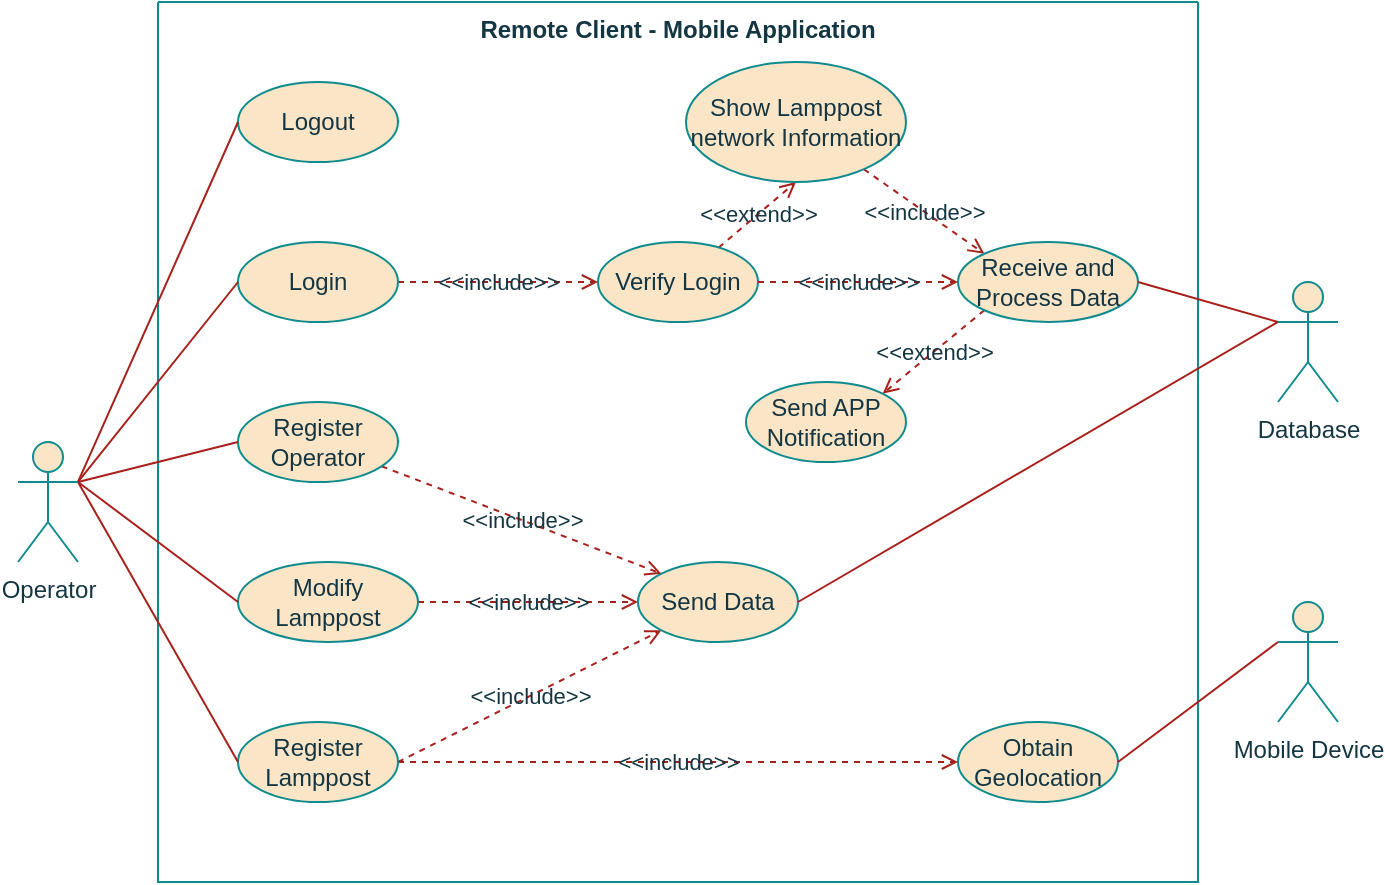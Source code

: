 <mxfile version="15.9.1" type="github" pages="6">
  <diagram id="smE5fnJAyVyCLhYMQo8Z" name="AppSystem_UseCases">
    <mxGraphModel dx="1662" dy="793" grid="1" gridSize="10" guides="1" tooltips="1" connect="1" arrows="1" fold="1" page="1" pageScale="1" pageWidth="827" pageHeight="1169" background="none" math="0" shadow="0">
      <root>
        <mxCell id="0" />
        <mxCell id="1" parent="0" />
        <mxCell id="Z5xYq3RRcm3EjHd7aSkA-1" value="Remote Client - Mobile Application " style="swimlane;startSize=0;verticalAlign=top;fillColor=#FAE5C7;strokeColor=#0F8B8D;fontColor=#143642;" parent="1" vertex="1">
          <mxGeometry x="120" y="120" width="520" height="440" as="geometry" />
        </mxCell>
        <mxCell id="Z5xYq3RRcm3EjHd7aSkA-31" value="&amp;lt;&amp;lt;include&amp;gt;&amp;gt;" style="edgeStyle=none;rounded=0;orthogonalLoop=1;jettySize=auto;html=1;entryX=0;entryY=0.5;entryDx=0;entryDy=0;dashed=1;endArrow=open;endFill=0;labelBackgroundColor=none;strokeColor=#A8201A;fontColor=#143642;" parent="Z5xYq3RRcm3EjHd7aSkA-1" source="Z5xYq3RRcm3EjHd7aSkA-7" target="Z5xYq3RRcm3EjHd7aSkA-28" edge="1">
          <mxGeometry relative="1" as="geometry" />
        </mxCell>
        <mxCell id="Z5xYq3RRcm3EjHd7aSkA-7" value="Login" style="ellipse;whiteSpace=wrap;html=1;fillColor=#FAE5C7;strokeColor=#0F8B8D;fontColor=#143642;" parent="Z5xYq3RRcm3EjHd7aSkA-1" vertex="1">
          <mxGeometry x="40" y="120" width="80" height="40" as="geometry" />
        </mxCell>
        <mxCell id="Z5xYq3RRcm3EjHd7aSkA-8" value="Logout" style="ellipse;whiteSpace=wrap;html=1;fillColor=#FAE5C7;strokeColor=#0F8B8D;fontColor=#143642;" parent="Z5xYq3RRcm3EjHd7aSkA-1" vertex="1">
          <mxGeometry x="40" y="40" width="80" height="40" as="geometry" />
        </mxCell>
        <mxCell id="Z5xYq3RRcm3EjHd7aSkA-55" value="&amp;lt;&amp;lt;include&amp;gt;&amp;gt;" style="edgeStyle=none;rounded=0;orthogonalLoop=1;jettySize=auto;html=1;entryX=0;entryY=0;entryDx=0;entryDy=0;dashed=1;endArrow=open;endFill=0;labelBackgroundColor=none;strokeColor=#A8201A;fontColor=#143642;" parent="Z5xYq3RRcm3EjHd7aSkA-1" source="Z5xYq3RRcm3EjHd7aSkA-9" target="Z5xYq3RRcm3EjHd7aSkA-23" edge="1">
          <mxGeometry relative="1" as="geometry" />
        </mxCell>
        <mxCell id="Z5xYq3RRcm3EjHd7aSkA-9" value="Register Operator" style="ellipse;whiteSpace=wrap;html=1;fillColor=#FAE5C7;strokeColor=#0F8B8D;fontColor=#143642;" parent="Z5xYq3RRcm3EjHd7aSkA-1" vertex="1">
          <mxGeometry x="40" y="200" width="80" height="40" as="geometry" />
        </mxCell>
        <mxCell id="Z5xYq3RRcm3EjHd7aSkA-26" value="&amp;lt;&amp;lt;include&amp;gt;&amp;gt;" style="edgeStyle=none;rounded=0;orthogonalLoop=1;jettySize=auto;html=1;entryX=0;entryY=0.5;entryDx=0;entryDy=0;exitX=1;exitY=0.5;exitDx=0;exitDy=0;dashed=1;endArrow=open;endFill=0;labelBackgroundColor=none;strokeColor=#A8201A;fontColor=#143642;" parent="Z5xYq3RRcm3EjHd7aSkA-1" source="Z5xYq3RRcm3EjHd7aSkA-17" target="Z5xYq3RRcm3EjHd7aSkA-23" edge="1">
          <mxGeometry relative="1" as="geometry" />
        </mxCell>
        <mxCell id="Z5xYq3RRcm3EjHd7aSkA-17" value="&lt;div&gt;Modify Lamppost&lt;br&gt;&lt;/div&gt;" style="ellipse;whiteSpace=wrap;html=1;fillColor=#FAE5C7;strokeColor=#0F8B8D;fontColor=#143642;" parent="Z5xYq3RRcm3EjHd7aSkA-1" vertex="1">
          <mxGeometry x="40" y="280" width="90" height="40" as="geometry" />
        </mxCell>
        <mxCell id="Z5xYq3RRcm3EjHd7aSkA-22" value="&amp;lt;&amp;lt;include&amp;gt;&amp;gt;" style="edgeStyle=none;rounded=0;orthogonalLoop=1;jettySize=auto;html=1;entryX=0;entryY=0.5;entryDx=0;entryDy=0;dashed=1;endArrow=open;endFill=0;labelBackgroundColor=none;strokeColor=#A8201A;fontColor=#143642;" parent="Z5xYq3RRcm3EjHd7aSkA-1" source="Z5xYq3RRcm3EjHd7aSkA-18" target="Z5xYq3RRcm3EjHd7aSkA-20" edge="1">
          <mxGeometry relative="1" as="geometry">
            <Array as="points">
              <mxPoint x="180" y="380" />
            </Array>
          </mxGeometry>
        </mxCell>
        <mxCell id="Z5xYq3RRcm3EjHd7aSkA-52" value="&amp;lt;&amp;lt;include&amp;gt;&amp;gt;" style="edgeStyle=none;rounded=0;orthogonalLoop=1;jettySize=auto;html=1;entryX=0;entryY=1;entryDx=0;entryDy=0;dashed=1;exitX=1;exitY=0.5;exitDx=0;exitDy=0;endArrow=open;endFill=0;labelBackgroundColor=none;strokeColor=#A8201A;fontColor=#143642;" parent="Z5xYq3RRcm3EjHd7aSkA-1" source="Z5xYq3RRcm3EjHd7aSkA-18" target="Z5xYq3RRcm3EjHd7aSkA-23" edge="1">
          <mxGeometry relative="1" as="geometry" />
        </mxCell>
        <mxCell id="Z5xYq3RRcm3EjHd7aSkA-18" value="&lt;div&gt;Register Lamppost&lt;br&gt;&lt;/div&gt;" style="ellipse;whiteSpace=wrap;html=1;fillColor=#FAE5C7;strokeColor=#0F8B8D;fontColor=#143642;" parent="Z5xYq3RRcm3EjHd7aSkA-1" vertex="1">
          <mxGeometry x="40" y="360" width="80" height="40" as="geometry" />
        </mxCell>
        <mxCell id="Z5xYq3RRcm3EjHd7aSkA-20" value="Obtain Geolocation" style="ellipse;whiteSpace=wrap;html=1;fillColor=#FAE5C7;strokeColor=#0F8B8D;fontColor=#143642;" parent="Z5xYq3RRcm3EjHd7aSkA-1" vertex="1">
          <mxGeometry x="400" y="360" width="80" height="40" as="geometry" />
        </mxCell>
        <mxCell id="Z5xYq3RRcm3EjHd7aSkA-23" value="Send Data" style="ellipse;whiteSpace=wrap;html=1;fillColor=#FAE5C7;strokeColor=#0F8B8D;fontColor=#143642;" parent="Z5xYq3RRcm3EjHd7aSkA-1" vertex="1">
          <mxGeometry x="240" y="280" width="80" height="40" as="geometry" />
        </mxCell>
        <mxCell id="Z5xYq3RRcm3EjHd7aSkA-33" value="&amp;lt;&amp;lt;extend&amp;gt;&amp;gt;" style="edgeStyle=none;rounded=0;orthogonalLoop=1;jettySize=auto;html=1;entryX=0.5;entryY=1;entryDx=0;entryDy=0;dashed=1;endArrow=open;endFill=0;labelBackgroundColor=none;strokeColor=#A8201A;fontColor=#143642;" parent="Z5xYq3RRcm3EjHd7aSkA-1" source="Z5xYq3RRcm3EjHd7aSkA-28" target="Z5xYq3RRcm3EjHd7aSkA-32" edge="1">
          <mxGeometry relative="1" as="geometry" />
        </mxCell>
        <mxCell id="Z5xYq3RRcm3EjHd7aSkA-28" value="Verify Login" style="ellipse;whiteSpace=wrap;html=1;fillColor=#FAE5C7;strokeColor=#0F8B8D;fontColor=#143642;" parent="Z5xYq3RRcm3EjHd7aSkA-1" vertex="1">
          <mxGeometry x="220" y="120" width="80" height="40" as="geometry" />
        </mxCell>
        <mxCell id="Z5xYq3RRcm3EjHd7aSkA-53" value="&amp;lt;&amp;lt;include&amp;gt;&amp;gt;" style="edgeStyle=none;rounded=0;orthogonalLoop=1;jettySize=auto;html=1;entryX=0;entryY=0;entryDx=0;entryDy=0;dashed=1;endArrow=open;endFill=0;labelBackgroundColor=none;strokeColor=#A8201A;fontColor=#143642;" parent="Z5xYq3RRcm3EjHd7aSkA-1" source="Z5xYq3RRcm3EjHd7aSkA-32" target="Z5xYq3RRcm3EjHd7aSkA-34" edge="1">
          <mxGeometry relative="1" as="geometry" />
        </mxCell>
        <mxCell id="Z5xYq3RRcm3EjHd7aSkA-32" value="Show Lamppost network Information" style="ellipse;whiteSpace=wrap;html=1;fillColor=#FAE5C7;strokeColor=#0F8B8D;fontColor=#143642;" parent="Z5xYq3RRcm3EjHd7aSkA-1" vertex="1">
          <mxGeometry x="264" y="30" width="110" height="60" as="geometry" />
        </mxCell>
        <mxCell id="Z5xYq3RRcm3EjHd7aSkA-51" value="&amp;lt;&amp;lt;include&amp;gt;&amp;gt;" style="edgeStyle=none;rounded=0;orthogonalLoop=1;jettySize=auto;html=1;dashed=1;exitX=1;exitY=0.5;exitDx=0;exitDy=0;entryX=0;entryY=0.5;entryDx=0;entryDy=0;endArrow=open;endFill=0;labelBackgroundColor=none;strokeColor=#A8201A;fontColor=#143642;" parent="Z5xYq3RRcm3EjHd7aSkA-1" source="Z5xYq3RRcm3EjHd7aSkA-28" target="Z5xYq3RRcm3EjHd7aSkA-34" edge="1">
          <mxGeometry relative="1" as="geometry" />
        </mxCell>
        <mxCell id="tzrhZv5mslkOKxqqWxBH-2" value="&amp;lt;&amp;lt;extend&amp;gt;&amp;gt;" style="rounded=0;orthogonalLoop=1;jettySize=auto;html=1;exitX=0;exitY=1;exitDx=0;exitDy=0;entryX=1;entryY=0;entryDx=0;entryDy=0;strokeWidth=1;verticalAlign=middle;dashed=1;endArrow=open;endFill=0;labelBackgroundColor=none;strokeColor=#A8201A;fontColor=#143642;" parent="Z5xYq3RRcm3EjHd7aSkA-1" source="Z5xYq3RRcm3EjHd7aSkA-34" target="tzrhZv5mslkOKxqqWxBH-1" edge="1">
          <mxGeometry relative="1" as="geometry" />
        </mxCell>
        <mxCell id="Z5xYq3RRcm3EjHd7aSkA-34" value="Receive and Process Data" style="ellipse;whiteSpace=wrap;html=1;fillColor=#FAE5C7;strokeColor=#0F8B8D;fontColor=#143642;" parent="Z5xYq3RRcm3EjHd7aSkA-1" vertex="1">
          <mxGeometry x="400" y="120" width="90" height="40" as="geometry" />
        </mxCell>
        <mxCell id="tzrhZv5mslkOKxqqWxBH-1" value="Send APP Notification" style="ellipse;whiteSpace=wrap;html=1;fillColor=#FAE5C7;strokeColor=#0F8B8D;fontColor=#143642;" parent="Z5xYq3RRcm3EjHd7aSkA-1" vertex="1">
          <mxGeometry x="294" y="190" width="80" height="40" as="geometry" />
        </mxCell>
        <mxCell id="Z5xYq3RRcm3EjHd7aSkA-21" style="edgeStyle=none;rounded=0;orthogonalLoop=1;jettySize=auto;html=1;exitX=0;exitY=0.333;exitDx=0;exitDy=0;exitPerimeter=0;entryX=1;entryY=0.5;entryDx=0;entryDy=0;endArrow=none;endFill=0;labelBackgroundColor=#DAD2D8;strokeColor=#A8201A;fontColor=#143642;" parent="1" source="Z5xYq3RRcm3EjHd7aSkA-2" target="Z5xYq3RRcm3EjHd7aSkA-20" edge="1">
          <mxGeometry relative="1" as="geometry" />
        </mxCell>
        <mxCell id="Z5xYq3RRcm3EjHd7aSkA-2" value="Mobile Device" style="shape=umlActor;verticalLabelPosition=bottom;verticalAlign=top;html=1;outlineConnect=0;fillColor=#FAE5C7;strokeColor=#0F8B8D;fontColor=#143642;" parent="1" vertex="1">
          <mxGeometry x="680" y="420" width="30" height="60" as="geometry" />
        </mxCell>
        <mxCell id="Z5xYq3RRcm3EjHd7aSkA-11" style="rounded=0;orthogonalLoop=1;jettySize=auto;html=1;exitX=1;exitY=0.333;exitDx=0;exitDy=0;exitPerimeter=0;entryX=0;entryY=0.5;entryDx=0;entryDy=0;endArrow=none;endFill=0;labelBackgroundColor=#DAD2D8;strokeColor=#A8201A;fontColor=#143642;" parent="1" source="Z5xYq3RRcm3EjHd7aSkA-6" target="Z5xYq3RRcm3EjHd7aSkA-8" edge="1">
          <mxGeometry relative="1" as="geometry" />
        </mxCell>
        <mxCell id="Z5xYq3RRcm3EjHd7aSkA-12" style="edgeStyle=none;rounded=0;orthogonalLoop=1;jettySize=auto;html=1;exitX=1;exitY=0.333;exitDx=0;exitDy=0;exitPerimeter=0;entryX=0;entryY=0.5;entryDx=0;entryDy=0;endArrow=none;endFill=0;labelBackgroundColor=#DAD2D8;strokeColor=#A8201A;fontColor=#143642;" parent="1" source="Z5xYq3RRcm3EjHd7aSkA-6" target="Z5xYq3RRcm3EjHd7aSkA-9" edge="1">
          <mxGeometry relative="1" as="geometry" />
        </mxCell>
        <mxCell id="Z5xYq3RRcm3EjHd7aSkA-13" style="edgeStyle=none;rounded=0;orthogonalLoop=1;jettySize=auto;html=1;exitX=1;exitY=0.333;exitDx=0;exitDy=0;exitPerimeter=0;entryX=0;entryY=0.5;entryDx=0;entryDy=0;endArrow=none;endFill=0;labelBackgroundColor=#DAD2D8;strokeColor=#A8201A;fontColor=#143642;" parent="1" source="Z5xYq3RRcm3EjHd7aSkA-6" target="Z5xYq3RRcm3EjHd7aSkA-7" edge="1">
          <mxGeometry relative="1" as="geometry" />
        </mxCell>
        <mxCell id="Z5xYq3RRcm3EjHd7aSkA-19" style="edgeStyle=none;rounded=0;orthogonalLoop=1;jettySize=auto;html=1;exitX=1;exitY=0.333;exitDx=0;exitDy=0;exitPerimeter=0;entryX=0;entryY=0.5;entryDx=0;entryDy=0;endArrow=none;endFill=0;labelBackgroundColor=#DAD2D8;strokeColor=#A8201A;fontColor=#143642;" parent="1" source="Z5xYq3RRcm3EjHd7aSkA-6" target="Z5xYq3RRcm3EjHd7aSkA-18" edge="1">
          <mxGeometry relative="1" as="geometry" />
        </mxCell>
        <mxCell id="Z5xYq3RRcm3EjHd7aSkA-24" style="edgeStyle=none;rounded=0;orthogonalLoop=1;jettySize=auto;html=1;exitX=1;exitY=0.333;exitDx=0;exitDy=0;exitPerimeter=0;entryX=0;entryY=0.5;entryDx=0;entryDy=0;endArrow=none;endFill=0;labelBackgroundColor=#DAD2D8;strokeColor=#A8201A;fontColor=#143642;" parent="1" source="Z5xYq3RRcm3EjHd7aSkA-6" target="Z5xYq3RRcm3EjHd7aSkA-17" edge="1">
          <mxGeometry relative="1" as="geometry" />
        </mxCell>
        <mxCell id="Z5xYq3RRcm3EjHd7aSkA-6" value="Operator" style="shape=umlActor;verticalLabelPosition=bottom;verticalAlign=top;html=1;outlineConnect=0;fillColor=#FAE5C7;strokeColor=#0F8B8D;fontColor=#143642;" parent="1" vertex="1">
          <mxGeometry x="50" y="340" width="30" height="60" as="geometry" />
        </mxCell>
        <mxCell id="Z5xYq3RRcm3EjHd7aSkA-25" style="edgeStyle=none;rounded=0;orthogonalLoop=1;jettySize=auto;html=1;exitX=0;exitY=0.333;exitDx=0;exitDy=0;exitPerimeter=0;entryX=1;entryY=0.5;entryDx=0;entryDy=0;endArrow=none;endFill=0;labelBackgroundColor=#DAD2D8;strokeColor=#A8201A;fontColor=#143642;" parent="1" source="Z5xYq3RRcm3EjHd7aSkA-10" target="Z5xYq3RRcm3EjHd7aSkA-23" edge="1">
          <mxGeometry relative="1" as="geometry" />
        </mxCell>
        <mxCell id="Z5xYq3RRcm3EjHd7aSkA-50" style="edgeStyle=none;rounded=0;orthogonalLoop=1;jettySize=auto;html=1;exitX=0;exitY=0.333;exitDx=0;exitDy=0;exitPerimeter=0;entryX=1;entryY=0.5;entryDx=0;entryDy=0;endArrow=none;endFill=0;labelBackgroundColor=#DAD2D8;strokeColor=#A8201A;fontColor=#143642;" parent="1" source="Z5xYq3RRcm3EjHd7aSkA-10" target="Z5xYq3RRcm3EjHd7aSkA-34" edge="1">
          <mxGeometry relative="1" as="geometry" />
        </mxCell>
        <mxCell id="Z5xYq3RRcm3EjHd7aSkA-10" value="&lt;div&gt;Database&lt;/div&gt;" style="shape=umlActor;verticalLabelPosition=bottom;verticalAlign=top;html=1;outlineConnect=0;fillColor=#FAE5C7;strokeColor=#0F8B8D;fontColor=#143642;" parent="1" vertex="1">
          <mxGeometry x="680" y="260" width="30" height="60" as="geometry" />
        </mxCell>
      </root>
    </mxGraphModel>
  </diagram>
  <diagram name="WebSiteSys_UseCases" id="4FfJd1EmiULP9ebMevSI">
    <mxGraphModel dx="1662" dy="793" grid="1" gridSize="10" guides="1" tooltips="1" connect="1" arrows="1" fold="1" page="1" pageScale="1" pageWidth="827" pageHeight="1169" background="none" math="0" shadow="0">
      <root>
        <mxCell id="5bZJ5uvaay_0yBccqVm7-0" />
        <mxCell id="5bZJ5uvaay_0yBccqVm7-1" parent="5bZJ5uvaay_0yBccqVm7-0" />
        <mxCell id="5bZJ5uvaay_0yBccqVm7-2" value="Remote Client - Web Site " style="swimlane;startSize=0;verticalAlign=top;fillColor=#FAE5C7;strokeColor=#0F8B8D;fontColor=#143642;" parent="5bZJ5uvaay_0yBccqVm7-1" vertex="1">
          <mxGeometry x="120" y="120" width="520" height="240" as="geometry" />
        </mxCell>
        <mxCell id="HWeHAJftkcvxa5E9LvG0-5" value="&amp;lt;&amp;lt;extend&amp;gt;&amp;gt;" style="edgeStyle=none;rounded=0;orthogonalLoop=1;jettySize=auto;html=1;entryX=0;entryY=0.5;entryDx=0;entryDy=0;dashed=1;endArrow=open;endFill=0;labelBackgroundColor=none;strokeColor=#A8201A;fontColor=#143642;" parent="5bZJ5uvaay_0yBccqVm7-2" source="5bZJ5uvaay_0yBccqVm7-12" target="HWeHAJftkcvxa5E9LvG0-4" edge="1">
          <mxGeometry relative="1" as="geometry" />
        </mxCell>
        <mxCell id="5bZJ5uvaay_0yBccqVm7-12" value="Insert Location" style="ellipse;whiteSpace=wrap;html=1;fillColor=#FAE5C7;strokeColor=#0F8B8D;fontColor=#143642;" parent="5bZJ5uvaay_0yBccqVm7-2" vertex="1">
          <mxGeometry x="40" y="40" width="80" height="40" as="geometry" />
        </mxCell>
        <mxCell id="lhICtqO1B-pOkqbgifs4-3" value="&amp;lt;&amp;lt;extend&amp;gt;&amp;gt;" style="edgeStyle=none;rounded=0;orthogonalLoop=1;jettySize=auto;html=1;entryX=1;entryY=1;entryDx=0;entryDy=0;dashed=1;endArrow=open;endFill=0;labelBackgroundColor=none;strokeColor=#A8201A;fontColor=#143642;" parent="5bZJ5uvaay_0yBccqVm7-2" source="5bZJ5uvaay_0yBccqVm7-13" target="HWeHAJftkcvxa5E9LvG0-4" edge="1">
          <mxGeometry relative="1" as="geometry" />
        </mxCell>
        <mxCell id="5bZJ5uvaay_0yBccqVm7-13" value="Obtain Geolocation" style="ellipse;whiteSpace=wrap;html=1;fillColor=#FAE5C7;strokeColor=#0F8B8D;fontColor=#143642;" parent="5bZJ5uvaay_0yBccqVm7-2" vertex="1">
          <mxGeometry x="400" y="160" width="80" height="40" as="geometry" />
        </mxCell>
        <mxCell id="5bZJ5uvaay_0yBccqVm7-20" value="Receive and Process Data" style="ellipse;whiteSpace=wrap;html=1;fillColor=#FAE5C7;strokeColor=#0F8B8D;fontColor=#143642;" parent="5bZJ5uvaay_0yBccqVm7-2" vertex="1">
          <mxGeometry x="400" y="40" width="80" height="40" as="geometry" />
        </mxCell>
        <mxCell id="HWeHAJftkcvxa5E9LvG0-6" value="&amp;lt;&amp;lt;include&amp;gt;&amp;gt;" style="edgeStyle=none;rounded=0;orthogonalLoop=1;jettySize=auto;html=1;entryX=0;entryY=0.5;entryDx=0;entryDy=0;dashed=1;endArrow=open;endFill=0;labelBackgroundColor=none;strokeColor=#A8201A;fontColor=#143642;" parent="5bZJ5uvaay_0yBccqVm7-2" source="HWeHAJftkcvxa5E9LvG0-4" target="5bZJ5uvaay_0yBccqVm7-20" edge="1">
          <mxGeometry relative="1" as="geometry" />
        </mxCell>
        <mxCell id="HWeHAJftkcvxa5E9LvG0-4" value="Show Available Parking Spots" style="ellipse;whiteSpace=wrap;html=1;fillColor=#FAE5C7;strokeColor=#0F8B8D;fontColor=#143642;" parent="5bZJ5uvaay_0yBccqVm7-2" vertex="1">
          <mxGeometry x="210" y="35" width="100" height="50" as="geometry" />
        </mxCell>
        <mxCell id="lhICtqO1B-pOkqbgifs4-2" value="&amp;lt;&amp;lt;extend&amp;gt;&amp;gt;" style="edgeStyle=none;rounded=0;orthogonalLoop=1;jettySize=auto;html=1;entryX=0;entryY=0.5;entryDx=0;entryDy=0;dashed=1;endArrow=open;endFill=0;labelBackgroundColor=none;strokeColor=#A8201A;fontColor=#143642;" parent="5bZJ5uvaay_0yBccqVm7-2" source="lhICtqO1B-pOkqbgifs4-0" target="5bZJ5uvaay_0yBccqVm7-13" edge="1">
          <mxGeometry relative="1" as="geometry" />
        </mxCell>
        <mxCell id="lhICtqO1B-pOkqbgifs4-0" value="Use GPS Location" style="ellipse;whiteSpace=wrap;html=1;fillColor=#FAE5C7;strokeColor=#0F8B8D;fontColor=#143642;" parent="5bZJ5uvaay_0yBccqVm7-2" vertex="1">
          <mxGeometry x="40" y="155" width="90" height="50" as="geometry" />
        </mxCell>
        <mxCell id="5bZJ5uvaay_0yBccqVm7-21" style="edgeStyle=none;rounded=0;orthogonalLoop=1;jettySize=auto;html=1;exitX=0;exitY=0.333;exitDx=0;exitDy=0;exitPerimeter=0;entryX=1;entryY=0.5;entryDx=0;entryDy=0;endArrow=none;endFill=0;labelBackgroundColor=#DAD2D8;strokeColor=#A8201A;fontColor=#143642;" parent="5bZJ5uvaay_0yBccqVm7-1" source="5bZJ5uvaay_0yBccqVm7-22" target="5bZJ5uvaay_0yBccqVm7-13" edge="1">
          <mxGeometry relative="1" as="geometry" />
        </mxCell>
        <mxCell id="5bZJ5uvaay_0yBccqVm7-22" value="Mobile device" style="shape=umlActor;verticalLabelPosition=bottom;verticalAlign=top;html=1;outlineConnect=0;fillColor=#FAE5C7;strokeColor=#0F8B8D;fontColor=#143642;" parent="5bZJ5uvaay_0yBccqVm7-1" vertex="1">
          <mxGeometry x="680" y="250" width="30" height="60" as="geometry" />
        </mxCell>
        <mxCell id="5bZJ5uvaay_0yBccqVm7-26" style="edgeStyle=none;rounded=0;orthogonalLoop=1;jettySize=auto;html=1;exitX=1;exitY=0.333;exitDx=0;exitDy=0;exitPerimeter=0;entryX=0;entryY=0.5;entryDx=0;entryDy=0;endArrow=none;endFill=0;labelBackgroundColor=#DAD2D8;strokeColor=#A8201A;fontColor=#143642;" parent="5bZJ5uvaay_0yBccqVm7-1" source="5bZJ5uvaay_0yBccqVm7-28" target="5bZJ5uvaay_0yBccqVm7-12" edge="1">
          <mxGeometry relative="1" as="geometry" />
        </mxCell>
        <mxCell id="lhICtqO1B-pOkqbgifs4-1" style="edgeStyle=none;rounded=0;orthogonalLoop=1;jettySize=auto;html=1;entryX=0;entryY=0.5;entryDx=0;entryDy=0;exitX=1;exitY=0.333;exitDx=0;exitDy=0;exitPerimeter=0;endArrow=none;endFill=0;labelBackgroundColor=#DAD2D8;strokeColor=#A8201A;fontColor=#143642;" parent="5bZJ5uvaay_0yBccqVm7-1" source="5bZJ5uvaay_0yBccqVm7-28" target="lhICtqO1B-pOkqbgifs4-0" edge="1">
          <mxGeometry relative="1" as="geometry" />
        </mxCell>
        <mxCell id="5bZJ5uvaay_0yBccqVm7-28" value="User" style="shape=umlActor;verticalLabelPosition=bottom;verticalAlign=top;html=1;outlineConnect=0;fillColor=#FAE5C7;strokeColor=#0F8B8D;fontColor=#143642;" parent="5bZJ5uvaay_0yBccqVm7-1" vertex="1">
          <mxGeometry x="50" y="220" width="30" height="60" as="geometry" />
        </mxCell>
        <mxCell id="5bZJ5uvaay_0yBccqVm7-30" style="edgeStyle=none;rounded=0;orthogonalLoop=1;jettySize=auto;html=1;exitX=0;exitY=0.333;exitDx=0;exitDy=0;exitPerimeter=0;entryX=1;entryY=0.5;entryDx=0;entryDy=0;endArrow=none;endFill=0;labelBackgroundColor=#DAD2D8;strokeColor=#A8201A;fontColor=#143642;" parent="5bZJ5uvaay_0yBccqVm7-1" source="5bZJ5uvaay_0yBccqVm7-31" target="5bZJ5uvaay_0yBccqVm7-20" edge="1">
          <mxGeometry relative="1" as="geometry" />
        </mxCell>
        <mxCell id="5bZJ5uvaay_0yBccqVm7-31" value="Database" style="shape=umlActor;verticalLabelPosition=bottom;verticalAlign=top;html=1;outlineConnect=0;fillColor=#FAE5C7;strokeColor=#0F8B8D;fontColor=#143642;" parent="5bZJ5uvaay_0yBccqVm7-1" vertex="1">
          <mxGeometry x="680" y="160" width="30" height="60" as="geometry" />
        </mxCell>
      </root>
    </mxGraphModel>
  </diagram>
  <diagram name="AppSystem_StateChart" id="UImUrKe5_uOli_mzNX-e">
    <mxGraphModel dx="1422" dy="793" grid="1" gridSize="10" guides="1" tooltips="1" connect="1" arrows="1" fold="1" page="1" pageScale="1" pageWidth="827" pageHeight="1169" background="none" math="0" shadow="0">
      <root>
        <mxCell id="Se8_HQP-JT-l-ZY7dEQb-0" />
        <mxCell id="Se8_HQP-JT-l-ZY7dEQb-1" parent="Se8_HQP-JT-l-ZY7dEQb-0" />
        <mxCell id="Se8_HQP-JT-l-ZY7dEQb-2" style="edgeStyle=orthogonalEdgeStyle;rounded=0;orthogonalLoop=1;jettySize=auto;html=1;entryX=0.5;entryY=0;entryDx=0;entryDy=0;strokeWidth=1;strokeColor=#A8201A;fontColor=#143642;labelBackgroundColor=#DAD2D8;" parent="Se8_HQP-JT-l-ZY7dEQb-1" source="Se8_HQP-JT-l-ZY7dEQb-3" target="Se8_HQP-JT-l-ZY7dEQb-20" edge="1">
          <mxGeometry relative="1" as="geometry">
            <mxPoint x="365" y="240" as="targetPoint" />
          </mxGeometry>
        </mxCell>
        <mxCell id="Se8_HQP-JT-l-ZY7dEQb-3" value="" style="strokeWidth=2;html=1;shape=mxgraph.flowchart.start_2;whiteSpace=wrap;align=center;verticalAlign=top;fillColor=#FAE5C7;strokeColor=#0F8B8D;fontColor=#143642;" parent="Se8_HQP-JT-l-ZY7dEQb-1" vertex="1">
          <mxGeometry x="345" y="140" width="40" height="40" as="geometry" />
        </mxCell>
        <mxCell id="Se8_HQP-JT-l-ZY7dEQb-4" value="Login" style="edgeStyle=orthogonalEdgeStyle;rounded=0;orthogonalLoop=1;jettySize=auto;html=1;strokeWidth=1;entryX=0.5;entryY=0;entryDx=0;entryDy=0;verticalAlign=middle;strokeColor=#A8201A;fontColor=#143642;labelBackgroundColor=default;exitX=0.5;exitY=1;exitDx=0;exitDy=0;" parent="Se8_HQP-JT-l-ZY7dEQb-1" source="Se8_HQP-JT-l-ZY7dEQb-27" target="Se8_HQP-JT-l-ZY7dEQb-22" edge="1">
          <mxGeometry x="0.799" relative="1" as="geometry">
            <mxPoint x="504.48" y="390.0" as="targetPoint" />
            <mxPoint x="365" y="330" as="sourcePoint" />
            <Array as="points">
              <mxPoint x="365" y="350" />
              <mxPoint x="505" y="350" />
            </Array>
            <mxPoint as="offset" />
          </mxGeometry>
        </mxCell>
        <mxCell id="Se8_HQP-JT-l-ZY7dEQb-5" value="Invalid Login" style="edgeStyle=orthogonalEdgeStyle;rounded=0;orthogonalLoop=1;jettySize=auto;html=1;exitX=0;exitY=0.5;exitDx=0;exitDy=0;strokeWidth=1;curved=1;entryX=0.25;entryY=0;entryDx=0;entryDy=0;strokeColor=#A8201A;fontColor=#143642;labelBackgroundColor=none;" parent="Se8_HQP-JT-l-ZY7dEQb-1" source="Se8_HQP-JT-l-ZY7dEQb-22" edge="1">
          <mxGeometry x="-0.263" y="35" relative="1" as="geometry">
            <mxPoint x="481.98" y="390.0" as="targetPoint" />
            <mxPoint x="459.48" y="410.0" as="sourcePoint" />
            <Array as="points">
              <mxPoint x="430" y="410" />
              <mxPoint x="430" y="360" />
              <mxPoint x="482" y="360" />
            </Array>
            <mxPoint as="offset" />
          </mxGeometry>
        </mxCell>
        <mxCell id="Se8_HQP-JT-l-ZY7dEQb-6" value="&lt;div&gt;Successful Login&lt;/div&gt;" style="edgeStyle=orthogonalEdgeStyle;curved=1;rounded=0;orthogonalLoop=1;jettySize=auto;html=1;entryX=0.5;entryY=0;entryDx=0;entryDy=0;strokeWidth=1;exitX=0.5;exitY=1;exitDx=0;exitDy=0;strokeColor=#A8201A;fontColor=#143642;labelBackgroundColor=none;" parent="Se8_HQP-JT-l-ZY7dEQb-1" target="Se8_HQP-JT-l-ZY7dEQb-23" edge="1">
          <mxGeometry x="-0.2" y="51" relative="1" as="geometry">
            <mxPoint x="504.48" y="430.0" as="sourcePoint" />
            <mxPoint x="504.48" y="470.0" as="targetPoint" />
            <mxPoint as="offset" />
          </mxGeometry>
        </mxCell>
        <mxCell id="Se8_HQP-JT-l-ZY7dEQb-7" value="&lt;div&gt;Operator &lt;br&gt;&lt;/div&gt;&lt;div&gt;Registered&lt;/div&gt;" style="edgeStyle=orthogonalEdgeStyle;rounded=0;orthogonalLoop=1;jettySize=auto;html=1;strokeWidth=1;exitX=0.5;exitY=1;exitDx=0;exitDy=0;strokeColor=#A8201A;fontColor=#143642;labelBackgroundColor=default;" parent="Se8_HQP-JT-l-ZY7dEQb-1" source="Se8_HQP-JT-l-ZY7dEQb-21" edge="1">
          <mxGeometry x="-0.894" relative="1" as="geometry">
            <mxPoint x="270" y="430.0" as="sourcePoint" />
            <mxPoint x="365" y="270" as="targetPoint" />
            <Array as="points">
              <mxPoint x="270" y="480" />
              <mxPoint x="185" y="480" />
              <mxPoint x="185" y="270" />
            </Array>
            <mxPoint as="offset" />
          </mxGeometry>
        </mxCell>
        <mxCell id="Se8_HQP-JT-l-ZY7dEQb-8" value="Register" style="edgeStyle=orthogonalEdgeStyle;rounded=0;orthogonalLoop=1;jettySize=auto;html=1;strokeWidth=1;verticalAlign=middle;strokeColor=#A8201A;fontColor=#143642;labelBackgroundColor=default;entryX=0.5;entryY=0;entryDx=0;entryDy=0;" parent="Se8_HQP-JT-l-ZY7dEQb-1" target="Se8_HQP-JT-l-ZY7dEQb-21" edge="1">
          <mxGeometry x="0.724" relative="1" as="geometry">
            <mxPoint x="270" y="390.0" as="targetPoint" />
            <mxPoint x="365" y="340" as="sourcePoint" />
            <Array as="points">
              <mxPoint x="365" y="350" />
              <mxPoint x="270" y="350" />
            </Array>
            <mxPoint as="offset" />
          </mxGeometry>
        </mxCell>
        <mxCell id="Se8_HQP-JT-l-ZY7dEQb-9" value="Register Post" style="edgeStyle=orthogonalEdgeStyle;rounded=0;orthogonalLoop=1;jettySize=auto;html=1;strokeWidth=1;verticalAlign=middle;entryX=0.5;entryY=0;entryDx=0;entryDy=0;exitX=0.5;exitY=1;exitDx=0;exitDy=0;strokeColor=#A8201A;fontColor=#143642;labelBackgroundColor=none;" parent="Se8_HQP-JT-l-ZY7dEQb-1" target="Se8_HQP-JT-l-ZY7dEQb-24" edge="1">
          <mxGeometry x="0.454" y="20" relative="1" as="geometry">
            <mxPoint x="310" y="590" as="targetPoint" />
            <mxPoint x="504.48" y="510.0" as="sourcePoint" />
            <Array as="points">
              <mxPoint x="505" y="550" />
              <mxPoint x="310" y="550" />
            </Array>
            <mxPoint as="offset" />
          </mxGeometry>
        </mxCell>
        <mxCell id="Se8_HQP-JT-l-ZY7dEQb-10" value="&lt;div&gt;Post Registered&lt;/div&gt;" style="edgeStyle=orthogonalEdgeStyle;rounded=0;orthogonalLoop=1;jettySize=auto;html=1;strokeWidth=1;verticalAlign=middle;exitX=0.5;exitY=1;exitDx=0;exitDy=0;entryX=0.5;entryY=0;entryDx=0;entryDy=0;entryPerimeter=0;strokeColor=#A8201A;fontColor=#143642;labelBackgroundColor=none;" parent="Se8_HQP-JT-l-ZY7dEQb-1" source="Se8_HQP-JT-l-ZY7dEQb-24" target="Se8_HQP-JT-l-ZY7dEQb-13" edge="1">
          <mxGeometry y="45" relative="1" as="geometry">
            <mxPoint x="310" y="670" as="targetPoint" />
            <mxPoint x="310" y="630" as="sourcePoint" />
            <Array as="points" />
            <mxPoint as="offset" />
          </mxGeometry>
        </mxCell>
        <mxCell id="Se8_HQP-JT-l-ZY7dEQb-11" value="Modify Post" style="edgeStyle=orthogonalEdgeStyle;rounded=0;orthogonalLoop=1;jettySize=auto;html=1;strokeWidth=1;verticalAlign=middle;exitX=0.5;exitY=1;exitDx=0;exitDy=0;strokeColor=#A8201A;fontColor=#143642;labelBackgroundColor=none;entryX=0.5;entryY=0;entryDx=0;entryDy=0;" parent="Se8_HQP-JT-l-ZY7dEQb-1" target="Se8_HQP-JT-l-ZY7dEQb-25" edge="1">
          <mxGeometry x="0.5" y="31" relative="1" as="geometry">
            <mxPoint x="504.48" y="590" as="targetPoint" />
            <mxPoint x="504.48" y="510.0" as="sourcePoint" />
            <mxPoint as="offset" />
          </mxGeometry>
        </mxCell>
        <mxCell id="Se8_HQP-JT-l-ZY7dEQb-12" value="Post Modified" style="edgeStyle=orthogonalEdgeStyle;rounded=0;orthogonalLoop=1;jettySize=auto;html=1;entryX=0.5;entryY=0;entryDx=0;entryDy=0;entryPerimeter=0;strokeWidth=1;verticalAlign=middle;strokeColor=#A8201A;fontColor=#143642;labelBackgroundColor=none;exitX=0.5;exitY=1;exitDx=0;exitDy=0;" parent="Se8_HQP-JT-l-ZY7dEQb-1" source="Se8_HQP-JT-l-ZY7dEQb-25" target="Se8_HQP-JT-l-ZY7dEQb-16" edge="1">
          <mxGeometry y="41" relative="1" as="geometry">
            <mxPoint x="504.48" y="630" as="sourcePoint" />
            <mxPoint as="offset" />
          </mxGeometry>
        </mxCell>
        <mxCell id="Se8_HQP-JT-l-ZY7dEQb-13" value="A" style="verticalLabelPosition=middle;verticalAlign=middle;html=1;shape=mxgraph.flowchart.on-page_reference;fillColor=#FAE5C7;labelPosition=center;align=center;strokeColor=#0F8B8D;fontColor=#143642;" parent="Se8_HQP-JT-l-ZY7dEQb-1" vertex="1">
          <mxGeometry x="290" y="670" width="40" height="40" as="geometry" />
        </mxCell>
        <mxCell id="Se8_HQP-JT-l-ZY7dEQb-14" style="edgeStyle=orthogonalEdgeStyle;rounded=0;orthogonalLoop=1;jettySize=auto;html=1;strokeWidth=1;verticalAlign=middle;strokeColor=#A8201A;fontColor=#143642;labelBackgroundColor=#DAD2D8;" parent="Se8_HQP-JT-l-ZY7dEQb-1" source="Se8_HQP-JT-l-ZY7dEQb-15" edge="1">
          <mxGeometry relative="1" as="geometry">
            <mxPoint x="505" y="450.0" as="targetPoint" />
          </mxGeometry>
        </mxCell>
        <mxCell id="Se8_HQP-JT-l-ZY7dEQb-15" value="A" style="verticalLabelPosition=middle;verticalAlign=middle;html=1;shape=mxgraph.flowchart.on-page_reference;fillColor=#FAE5C7;labelPosition=center;align=center;strokeColor=#0F8B8D;fontColor=#143642;" parent="Se8_HQP-JT-l-ZY7dEQb-1" vertex="1">
          <mxGeometry x="385" y="430" width="40" height="40" as="geometry" />
        </mxCell>
        <mxCell id="Se8_HQP-JT-l-ZY7dEQb-16" value="A" style="verticalLabelPosition=middle;verticalAlign=middle;html=1;shape=mxgraph.flowchart.on-page_reference;fillColor=#FAE5C7;labelPosition=center;align=center;strokeColor=#0F8B8D;fontColor=#143642;" parent="Se8_HQP-JT-l-ZY7dEQb-1" vertex="1">
          <mxGeometry x="484.48" y="670" width="40" height="40" as="geometry" />
        </mxCell>
        <mxCell id="Se8_HQP-JT-l-ZY7dEQb-17" value="Logout" style="edgeStyle=orthogonalEdgeStyle;rounded=0;orthogonalLoop=1;jettySize=auto;html=1;strokeWidth=1;verticalAlign=middle;exitX=0.5;exitY=1;exitDx=0;exitDy=0;strokeColor=#A8201A;fontColor=#143642;labelBackgroundColor=none;entryX=0.5;entryY=0;entryDx=0;entryDy=0;" parent="Se8_HQP-JT-l-ZY7dEQb-1" source="Se8_HQP-JT-l-ZY7dEQb-23" target="Se8_HQP-JT-l-ZY7dEQb-26" edge="1">
          <mxGeometry x="0.855" y="25" relative="1" as="geometry">
            <mxPoint x="700" y="590" as="targetPoint" />
            <mxPoint x="504.48" y="510.0" as="sourcePoint" />
            <Array as="points">
              <mxPoint x="505" y="550" />
              <mxPoint x="700" y="550" />
            </Array>
            <mxPoint as="offset" />
          </mxGeometry>
        </mxCell>
        <mxCell id="Se8_HQP-JT-l-ZY7dEQb-18" style="edgeStyle=orthogonalEdgeStyle;rounded=0;orthogonalLoop=1;jettySize=auto;html=1;entryX=0.5;entryY=0;entryDx=0;entryDy=0;entryPerimeter=0;strokeWidth=1;verticalAlign=middle;strokeColor=#A8201A;fontColor=#143642;labelBackgroundColor=#DAD2D8;exitX=0.5;exitY=1;exitDx=0;exitDy=0;" parent="Se8_HQP-JT-l-ZY7dEQb-1" source="Se8_HQP-JT-l-ZY7dEQb-26" target="Se8_HQP-JT-l-ZY7dEQb-19" edge="1">
          <mxGeometry relative="1" as="geometry">
            <mxPoint x="700" y="630" as="sourcePoint" />
          </mxGeometry>
        </mxCell>
        <mxCell id="Se8_HQP-JT-l-ZY7dEQb-19" value="END" style="strokeWidth=2;html=1;shape=mxgraph.flowchart.terminator;whiteSpace=wrap;fillColor=#FAE5C7;align=center;verticalAlign=middle;strokeColor=#0F8B8D;fontColor=#143642;" parent="Se8_HQP-JT-l-ZY7dEQb-1" vertex="1">
          <mxGeometry x="665" y="670" width="70" height="40" as="geometry" />
        </mxCell>
        <mxCell id="Se8_HQP-JT-l-ZY7dEQb-29" style="edgeStyle=orthogonalEdgeStyle;rounded=0;orthogonalLoop=1;jettySize=auto;html=1;exitX=0.5;exitY=1;exitDx=0;exitDy=0;entryX=0.5;entryY=0;entryDx=0;entryDy=0;strokeColor=#A8201A;" parent="Se8_HQP-JT-l-ZY7dEQb-1" source="Se8_HQP-JT-l-ZY7dEQb-20" target="Se8_HQP-JT-l-ZY7dEQb-27" edge="1">
          <mxGeometry relative="1" as="geometry" />
        </mxCell>
        <mxCell id="Se8_HQP-JT-l-ZY7dEQb-20" value="System Configuration" style="rounded=0;whiteSpace=wrap;html=1;sketch=0;fontColor=#143642;strokeColor=#0F8B8D;fillColor=#FAE5C7;" parent="Se8_HQP-JT-l-ZY7dEQb-1" vertex="1">
          <mxGeometry x="305" y="210" width="120" height="40" as="geometry" />
        </mxCell>
        <mxCell id="Se8_HQP-JT-l-ZY7dEQb-21" value="Register Operator" style="rounded=0;whiteSpace=wrap;html=1;sketch=0;fontColor=#143642;strokeColor=#0F8B8D;fillColor=#FAE5C7;" parent="Se8_HQP-JT-l-ZY7dEQb-1" vertex="1">
          <mxGeometry x="210" y="390" width="120" height="40" as="geometry" />
        </mxCell>
        <mxCell id="Se8_HQP-JT-l-ZY7dEQb-22" value="&lt;div&gt;Login&lt;/div&gt;" style="rounded=0;whiteSpace=wrap;html=1;sketch=0;fontColor=#143642;strokeColor=#0F8B8D;fillColor=#FAE5C7;" parent="Se8_HQP-JT-l-ZY7dEQb-1" vertex="1">
          <mxGeometry x="471.98" y="390" width="65" height="40" as="geometry" />
        </mxCell>
        <mxCell id="Se8_HQP-JT-l-ZY7dEQb-23" value="Show Lamppost Information" style="rounded=0;whiteSpace=wrap;html=1;sketch=0;fontColor=#143642;strokeColor=#0F8B8D;fillColor=#FAE5C7;" parent="Se8_HQP-JT-l-ZY7dEQb-1" vertex="1">
          <mxGeometry x="449.74" y="480" width="109.48" height="40" as="geometry" />
        </mxCell>
        <mxCell id="Se8_HQP-JT-l-ZY7dEQb-24" value="Register Lamppost" style="rounded=0;whiteSpace=wrap;html=1;sketch=0;fontColor=#143642;strokeColor=#0F8B8D;fillColor=#FAE5C7;" parent="Se8_HQP-JT-l-ZY7dEQb-1" vertex="1">
          <mxGeometry x="255.26" y="590" width="109.48" height="40" as="geometry" />
        </mxCell>
        <mxCell id="Se8_HQP-JT-l-ZY7dEQb-25" value="Modify Lamppost" style="rounded=0;whiteSpace=wrap;html=1;sketch=0;fontColor=#143642;strokeColor=#0F8B8D;fillColor=#FAE5C7;" parent="Se8_HQP-JT-l-ZY7dEQb-1" vertex="1">
          <mxGeometry x="449.74" y="590" width="109.48" height="40" as="geometry" />
        </mxCell>
        <mxCell id="Se8_HQP-JT-l-ZY7dEQb-26" value="Logout" style="rounded=0;whiteSpace=wrap;html=1;sketch=0;fontColor=#143642;strokeColor=#0F8B8D;fillColor=#FAE5C7;" parent="Se8_HQP-JT-l-ZY7dEQb-1" vertex="1">
          <mxGeometry x="645.26" y="590" width="109.48" height="40" as="geometry" />
        </mxCell>
        <mxCell id="Se8_HQP-JT-l-ZY7dEQb-27" value="Display home screen" style="rounded=0;whiteSpace=wrap;html=1;sketch=0;fontColor=#143642;strokeColor=#0F8B8D;fillColor=#FAE5C7;" parent="Se8_HQP-JT-l-ZY7dEQb-1" vertex="1">
          <mxGeometry x="305" y="290" width="120" height="40" as="geometry" />
        </mxCell>
      </root>
    </mxGraphModel>
  </diagram>
  <diagram name="WebSite_StateChart" id="1ayb_BJJMKkTYPtI-sKL">
    <mxGraphModel dx="981" dy="547" grid="1" gridSize="10" guides="1" tooltips="1" connect="1" arrows="1" fold="1" page="1" pageScale="1" pageWidth="827" pageHeight="1169" background="none" math="0" shadow="0">
      <root>
        <mxCell id="fxeLt2PDO6SFIFV0pFWX-0" />
        <mxCell id="fxeLt2PDO6SFIFV0pFWX-1" parent="fxeLt2PDO6SFIFV0pFWX-0" />
        <mxCell id="fxeLt2PDO6SFIFV0pFWX-2" value="Power On" style="edgeStyle=orthogonalEdgeStyle;rounded=0;orthogonalLoop=1;jettySize=auto;html=1;entryX=0.5;entryY=0;entryDx=0;entryDy=0;strokeWidth=1;labelBackgroundColor=none;strokeColor=#A8201A;fontColor=#143642;" parent="fxeLt2PDO6SFIFV0pFWX-1" source="fxeLt2PDO6SFIFV0pFWX-3" target="5TZJSrUtL2VbmlcCNTR2-4" edge="1">
          <mxGeometry y="30" relative="1" as="geometry">
            <mxPoint x="420" y="120" as="targetPoint" />
            <mxPoint as="offset" />
          </mxGeometry>
        </mxCell>
        <mxCell id="fxeLt2PDO6SFIFV0pFWX-3" value="" style="strokeWidth=2;html=1;shape=mxgraph.flowchart.start_2;whiteSpace=wrap;align=center;verticalAlign=top;fillColor=#FAE5C7;strokeColor=#0F8B8D;fontColor=#143642;" parent="fxeLt2PDO6SFIFV0pFWX-1" vertex="1">
          <mxGeometry x="400" y="40" width="40" height="40" as="geometry" />
        </mxCell>
        <mxCell id="rBYO_LJDjtLjBQALx_wB-0" value="&lt;div&gt;Invalid &lt;br&gt;&lt;/div&gt;&lt;div&gt;Location&lt;/div&gt;" style="edgeStyle=orthogonalEdgeStyle;rounded=0;orthogonalLoop=1;jettySize=auto;exitX=1;exitY=0.5;exitDx=0;exitDy=0;strokeWidth=1;html=1;bendable=1;labelBackgroundColor=none;strokeColor=#A8201A;fontColor=#000000;" parent="fxeLt2PDO6SFIFV0pFWX-1" source="5TZJSrUtL2VbmlcCNTR2-7" edge="1">
          <mxGeometry x="-0.684" y="-29" relative="1" as="geometry">
            <mxPoint x="420" y="180" as="targetPoint" />
            <mxPoint x="674" y="350" as="sourcePoint" />
            <Array as="points">
              <mxPoint x="710" y="340" />
              <mxPoint x="710" y="180" />
            </Array>
            <mxPoint as="offset" />
          </mxGeometry>
        </mxCell>
        <mxCell id="YDjZGpQ12eDDHxPqJp9n-5" value="&lt;div&gt;Quit&lt;/div&gt;" style="edgeStyle=orthogonalEdgeStyle;rounded=0;orthogonalLoop=1;jettySize=auto;html=1;entryX=0.5;entryY=0;entryDx=0;entryDy=0;entryPerimeter=0;strokeWidth=1;verticalAlign=middle;labelBackgroundColor=none;strokeColor=#A8201A;fontColor=#143642;exitX=0.5;exitY=1;exitDx=0;exitDy=0;" parent="fxeLt2PDO6SFIFV0pFWX-1" source="5TZJSrUtL2VbmlcCNTR2-8" target="YDjZGpQ12eDDHxPqJp9n-4" edge="1">
          <mxGeometry y="20" relative="1" as="geometry">
            <mxPoint x="420" y="480" as="sourcePoint" />
            <mxPoint as="offset" />
          </mxGeometry>
        </mxCell>
        <mxCell id="YDjZGpQ12eDDHxPqJp9n-4" value="END" style="strokeWidth=2;html=1;shape=mxgraph.flowchart.terminator;whiteSpace=wrap;fillColor=#FAE5C7;align=center;verticalAlign=middle;strokeColor=#0F8B8D;fontColor=#143642;" parent="fxeLt2PDO6SFIFV0pFWX-1" vertex="1">
          <mxGeometry x="385" y="520" width="70" height="40" as="geometry" />
        </mxCell>
        <mxCell id="kctd4tkV5oOYWMzgzgG_-2" style="edgeStyle=orthogonalEdgeStyle;rounded=0;orthogonalLoop=1;jettySize=auto;html=1;exitX=0.5;exitY=1;exitDx=0;exitDy=0;entryX=0.5;entryY=0;entryDx=0;entryDy=0;strokeColor=#A8201A;" edge="1" parent="fxeLt2PDO6SFIFV0pFWX-1" source="5TZJSrUtL2VbmlcCNTR2-4" target="kctd4tkV5oOYWMzgzgG_-1">
          <mxGeometry relative="1" as="geometry" />
        </mxCell>
        <mxCell id="5TZJSrUtL2VbmlcCNTR2-4" value="System Configuration" style="rounded=0;whiteSpace=wrap;html=1;sketch=0;fontColor=#143642;strokeColor=#0F8B8D;fillColor=#FAE5C7;" parent="fxeLt2PDO6SFIFV0pFWX-1" vertex="1">
          <mxGeometry x="360" y="120" width="120" height="40" as="geometry" />
        </mxCell>
        <mxCell id="vvazx-m5qVkQQ0rcwTeF-1" value="&lt;div&gt;Valid &lt;br&gt;&lt;/div&gt;&lt;div&gt;Location&lt;/div&gt;" style="edgeStyle=orthogonalEdgeStyle;rounded=0;orthogonalLoop=1;jettySize=auto;html=1;strokeColor=#A8201A;labelBackgroundColor=none;" edge="1" parent="fxeLt2PDO6SFIFV0pFWX-1" source="5TZJSrUtL2VbmlcCNTR2-7">
          <mxGeometry x="-0.818" y="30" relative="1" as="geometry">
            <mxPoint x="420" y="400" as="targetPoint" />
            <Array as="points">
              <mxPoint x="600" y="400" />
              <mxPoint x="420" y="400" />
            </Array>
            <mxPoint as="offset" />
          </mxGeometry>
        </mxCell>
        <mxCell id="5TZJSrUtL2VbmlcCNTR2-7" value="Insert Location" style="rounded=0;whiteSpace=wrap;html=1;sketch=0;fontColor=#143642;strokeColor=#0F8B8D;fillColor=#FAE5C7;" parent="fxeLt2PDO6SFIFV0pFWX-1" vertex="1">
          <mxGeometry x="540" y="320" width="120" height="40" as="geometry" />
        </mxCell>
        <mxCell id="5TZJSrUtL2VbmlcCNTR2-8" value="&lt;div&gt;Show Available &lt;br&gt;&lt;/div&gt;&lt;div&gt;Parking Spots&lt;/div&gt;" style="rounded=0;whiteSpace=wrap;html=1;sketch=0;fontColor=#143642;strokeColor=#0F8B8D;fillColor=#FAE5C7;" parent="fxeLt2PDO6SFIFV0pFWX-1" vertex="1">
          <mxGeometry x="360" y="440" width="120" height="40" as="geometry" />
        </mxCell>
        <mxCell id="kctd4tkV5oOYWMzgzgG_-3" value="&lt;div&gt;Use GPS &lt;br&gt;&lt;/div&gt;&lt;div&gt;mobile location&lt;/div&gt;" style="edgeStyle=orthogonalEdgeStyle;rounded=0;orthogonalLoop=1;jettySize=auto;html=1;entryX=0.5;entryY=0;entryDx=0;entryDy=0;strokeColor=#A8201A;" edge="1" parent="fxeLt2PDO6SFIFV0pFWX-1" source="kctd4tkV5oOYWMzgzgG_-1" target="5TZJSrUtL2VbmlcCNTR2-8">
          <mxGeometry y="-40" relative="1" as="geometry">
            <mxPoint as="offset" />
          </mxGeometry>
        </mxCell>
        <mxCell id="vvazx-m5qVkQQ0rcwTeF-0" value="&lt;div&gt;Insert Location Manually&lt;/div&gt;" style="edgeStyle=orthogonalEdgeStyle;rounded=0;orthogonalLoop=1;jettySize=auto;html=1;entryX=0.5;entryY=0;entryDx=0;entryDy=0;strokeColor=#A8201A;" edge="1" parent="fxeLt2PDO6SFIFV0pFWX-1" source="kctd4tkV5oOYWMzgzgG_-1" target="5TZJSrUtL2VbmlcCNTR2-7">
          <mxGeometry y="10" relative="1" as="geometry">
            <Array as="points">
              <mxPoint x="420" y="280" />
              <mxPoint x="600" y="280" />
            </Array>
            <mxPoint as="offset" />
          </mxGeometry>
        </mxCell>
        <mxCell id="kctd4tkV5oOYWMzgzgG_-1" value="Idle" style="rounded=0;whiteSpace=wrap;html=1;sketch=0;fontColor=#143642;strokeColor=#0F8B8D;fillColor=#FAE5C7;" vertex="1" parent="fxeLt2PDO6SFIFV0pFWX-1">
          <mxGeometry x="360" y="200" width="120" height="40" as="geometry" />
        </mxCell>
      </root>
    </mxGraphModel>
  </diagram>
  <diagram id="cPRygELZNogxZ97G4dhh" name="AppSystem_SeqDiagram">
    <mxGraphModel dx="1422" dy="793" grid="1" gridSize="10" guides="1" tooltips="1" connect="1" arrows="1" fold="1" page="1" pageScale="1" pageWidth="850" pageHeight="1100" math="0" shadow="0">
      <root>
        <mxCell id="BRzkZ_ajTPaAjKOZRPbq-0" />
        <mxCell id="BRzkZ_ajTPaAjKOZRPbq-1" parent="BRzkZ_ajTPaAjKOZRPbq-0" />
        <mxCell id="sYqxlZBOjUgLekXU3yYE-2" value="&lt;font style=&quot;font-size: 11px&quot;&gt;Alternative&lt;/font&gt;" style="shape=umlFrame;whiteSpace=wrap;html=1;width=60;height=25;fillColor=#FAE5C7;strokeColor=#0F8B8D;fontColor=#143642;" parent="BRzkZ_ajTPaAjKOZRPbq-1" vertex="1">
          <mxGeometry x="30" y="466" width="520" height="534" as="geometry" />
        </mxCell>
        <mxCell id="BRzkZ_ajTPaAjKOZRPbq-3" value="Register operator" style="html=1;verticalAlign=bottom;endArrow=block;rounded=0;entryX=-0.086;entryY=0.002;entryDx=0;entryDy=0;entryPerimeter=0;fontSize=8;labelBackgroundColor=none;strokeColor=#A8201A;fontColor=#143642;" parent="BRzkZ_ajTPaAjKOZRPbq-1" target="BRzkZ_ajTPaAjKOZRPbq-11" edge="1">
          <mxGeometry width="80" relative="1" as="geometry">
            <mxPoint x="120" y="320.0" as="sourcePoint" />
            <mxPoint x="200" y="320" as="targetPoint" />
          </mxGeometry>
        </mxCell>
        <mxCell id="BRzkZ_ajTPaAjKOZRPbq-4" value="Operator" style="shape=umlLifeline;participant=umlActor;perimeter=lifelinePerimeter;whiteSpace=wrap;html=1;container=1;collapsible=0;recursiveResize=0;verticalAlign=top;spacingTop=36;outlineConnect=0;size=40;labelBackgroundColor=default;fillColor=#FAE5C7;strokeColor=#0F8B8D;fontColor=#143642;" parent="BRzkZ_ajTPaAjKOZRPbq-1" vertex="1">
          <mxGeometry x="110" y="230" width="20" height="780" as="geometry" />
        </mxCell>
        <mxCell id="BRzkZ_ajTPaAjKOZRPbq-5" value="" style="html=1;points=[];perimeter=orthogonalPerimeter;fillColor=#FAE5C7;strokeColor=#0F8B8D;fontColor=#143642;" parent="BRzkZ_ajTPaAjKOZRPbq-4" vertex="1">
          <mxGeometry x="5" y="80" width="10" height="70" as="geometry" />
        </mxCell>
        <mxCell id="BRzkZ_ajTPaAjKOZRPbq-10" value="Mobile Application" style="shape=umlLifeline;perimeter=lifelinePerimeter;whiteSpace=wrap;html=1;container=1;collapsible=0;recursiveResize=0;outlineConnect=0;fillColor=#FAE5C7;strokeColor=#0F8B8D;fontColor=#143642;" parent="BRzkZ_ajTPaAjKOZRPbq-1" vertex="1">
          <mxGeometry x="190" y="240" width="100" height="770" as="geometry" />
        </mxCell>
        <mxCell id="BRzkZ_ajTPaAjKOZRPbq-11" value="" style="html=1;points=[];perimeter=orthogonalPerimeter;fillColor=#FAE5C7;strokeColor=#0F8B8D;fontColor=#143642;" parent="BRzkZ_ajTPaAjKOZRPbq-10" vertex="1">
          <mxGeometry x="45" y="80" width="10" height="50" as="geometry" />
        </mxCell>
        <mxCell id="q7vgl3TuP8gL4sje7OGO-1" value="Store login credentials" style="html=1;verticalAlign=bottom;endArrow=block;rounded=0;entryX=0.02;entryY=0;entryDx=0;entryDy=0;entryPerimeter=0;fontSize=8;labelBackgroundColor=none;strokeColor=#A8201A;fontColor=#143642;" parent="BRzkZ_ajTPaAjKOZRPbq-10" target="46wsJQ5g3S33awwqPQTe-65" edge="1">
          <mxGeometry width="80" relative="1" as="geometry">
            <mxPoint x="55" y="90.0" as="sourcePoint" />
            <mxPoint x="169.14" y="90.18" as="targetPoint" />
          </mxGeometry>
        </mxCell>
        <mxCell id="46wsJQ5g3S33awwqPQTe-64" value="Remote Server" style="shape=umlLifeline;perimeter=lifelinePerimeter;whiteSpace=wrap;html=1;container=1;collapsible=0;recursiveResize=0;outlineConnect=0;fillColor=#FAE5C7;strokeColor=#0F8B8D;fontColor=#143642;" parent="BRzkZ_ajTPaAjKOZRPbq-1" vertex="1">
          <mxGeometry x="320" y="240" width="100" height="770" as="geometry" />
        </mxCell>
        <mxCell id="46wsJQ5g3S33awwqPQTe-65" value="" style="html=1;points=[];perimeter=orthogonalPerimeter;fillColor=#FAE5C7;strokeColor=#0F8B8D;fontColor=#143642;" parent="46wsJQ5g3S33awwqPQTe-64" vertex="1">
          <mxGeometry x="45" y="90" width="10" height="20" as="geometry" />
        </mxCell>
        <mxCell id="FyPSWBEKuo1oVN3S8pXD-0" value="Login" style="html=1;verticalAlign=bottom;endArrow=block;rounded=0;entryX=-0.086;entryY=0.002;entryDx=0;entryDy=0;entryPerimeter=0;fontSize=8;labelBackgroundColor=none;strokeColor=#A8201A;fontColor=#143642;" parent="46wsJQ5g3S33awwqPQTe-64" target="FyPSWBEKuo1oVN3S8pXD-2" edge="1">
          <mxGeometry width="80" relative="1" as="geometry">
            <mxPoint x="-200" y="170.0" as="sourcePoint" />
            <mxPoint x="-120" y="170" as="targetPoint" />
          </mxGeometry>
        </mxCell>
        <mxCell id="FyPSWBEKuo1oVN3S8pXD-1" value="" style="html=1;points=[];perimeter=orthogonalPerimeter;fillColor=#FAE5C7;strokeColor=#0F8B8D;fontColor=#143642;" parent="46wsJQ5g3S33awwqPQTe-64" vertex="1">
          <mxGeometry x="-205" y="160" width="10" height="100" as="geometry" />
        </mxCell>
        <mxCell id="FyPSWBEKuo1oVN3S8pXD-2" value="" style="html=1;points=[];perimeter=orthogonalPerimeter;fillColor=#FAE5C7;strokeColor=#0F8B8D;fontColor=#143642;" parent="46wsJQ5g3S33awwqPQTe-64" vertex="1">
          <mxGeometry x="-85" y="170" width="10" height="80" as="geometry" />
        </mxCell>
        <mxCell id="FyPSWBEKuo1oVN3S8pXD-3" value="Check login credentials" style="html=1;verticalAlign=bottom;endArrow=block;rounded=0;entryX=0.02;entryY=0;entryDx=0;entryDy=0;entryPerimeter=0;fontSize=8;labelBackgroundColor=none;strokeColor=#A8201A;fontColor=#143642;" parent="46wsJQ5g3S33awwqPQTe-64" target="FyPSWBEKuo1oVN3S8pXD-4" edge="1">
          <mxGeometry width="80" relative="1" as="geometry">
            <mxPoint x="-75" y="180.0" as="sourcePoint" />
            <mxPoint x="-150.86" y="-59.82" as="targetPoint" />
          </mxGeometry>
        </mxCell>
        <mxCell id="FyPSWBEKuo1oVN3S8pXD-4" value="" style="html=1;points=[];perimeter=orthogonalPerimeter;fillColor=#FAE5C7;strokeColor=#0F8B8D;fontColor=#143642;" parent="46wsJQ5g3S33awwqPQTe-64" vertex="1">
          <mxGeometry x="45" y="180" width="10" height="50" as="geometry" />
        </mxCell>
        <mxCell id="FyPSWBEKuo1oVN3S8pXD-5" value="Verify user" style="html=1;verticalAlign=bottom;endArrow=block;rounded=0;fontSize=8;labelBackgroundColor=default;strokeColor=#A8201A;fontColor=#143642;labelBorderColor=none;exitX=0.01;exitY=0.796;exitDx=0;exitDy=0;exitPerimeter=0;" parent="46wsJQ5g3S33awwqPQTe-64" source="FyPSWBEKuo1oVN3S8pXD-4" target="FyPSWBEKuo1oVN3S8pXD-2" edge="1">
          <mxGeometry x="-0.087" width="80" relative="1" as="geometry">
            <mxPoint x="-73.57" y="200.3" as="sourcePoint" />
            <mxPoint x="-75.0" y="250.7" as="targetPoint" />
            <Array as="points" />
            <mxPoint as="offset" />
          </mxGeometry>
        </mxCell>
        <mxCell id="II56WVqGBvnLB74IxPo9-0" value="Register lamppost" style="html=1;verticalAlign=bottom;endArrow=block;rounded=0;entryX=-0.086;entryY=0.002;entryDx=0;entryDy=0;entryPerimeter=0;fontSize=8;labelBackgroundColor=none;strokeColor=#A8201A;fontColor=#143642;" parent="46wsJQ5g3S33awwqPQTe-64" target="II56WVqGBvnLB74IxPo9-2" edge="1">
          <mxGeometry width="80" relative="1" as="geometry">
            <mxPoint x="-200" y="320.0" as="sourcePoint" />
            <mxPoint x="-440" y="80" as="targetPoint" />
          </mxGeometry>
        </mxCell>
        <mxCell id="II56WVqGBvnLB74IxPo9-1" value="" style="html=1;points=[];perimeter=orthogonalPerimeter;fillColor=#FAE5C7;strokeColor=#0F8B8D;fontColor=#143642;" parent="46wsJQ5g3S33awwqPQTe-64" vertex="1">
          <mxGeometry x="-205" y="310" width="10" height="110" as="geometry" />
        </mxCell>
        <mxCell id="II56WVqGBvnLB74IxPo9-2" value="" style="html=1;points=[];perimeter=orthogonalPerimeter;fillColor=#FAE5C7;strokeColor=#0F8B8D;fontColor=#143642;" parent="46wsJQ5g3S33awwqPQTe-64" vertex="1">
          <mxGeometry x="-85" y="320" width="10" height="90" as="geometry" />
        </mxCell>
        <mxCell id="II56WVqGBvnLB74IxPo9-3" value="Register successful" style="html=1;verticalAlign=bottom;endArrow=block;rounded=0;fontSize=8;labelBackgroundColor=default;strokeColor=#A8201A;fontColor=#143642;labelBorderColor=none;exitX=0.02;exitY=0.851;exitDx=0;exitDy=0;exitPerimeter=0;entryX=1.105;entryY=0.795;entryDx=0;entryDy=0;entryPerimeter=0;" parent="46wsJQ5g3S33awwqPQTe-64" source="II56WVqGBvnLB74IxPo9-2" target="II56WVqGBvnLB74IxPo9-1" edge="1">
          <mxGeometry x="0.007" width="80" relative="1" as="geometry">
            <mxPoint x="-264.9" y="139.8" as="sourcePoint" />
            <mxPoint x="-385" y="139.8" as="targetPoint" />
            <Array as="points" />
            <mxPoint as="offset" />
          </mxGeometry>
        </mxCell>
        <mxCell id="II56WVqGBvnLB74IxPo9-4" value="Get device geolocation" style="html=1;verticalAlign=bottom;endArrow=block;rounded=0;entryX=0.029;entryY=-0.003;entryDx=0;entryDy=0;entryPerimeter=0;fontSize=8;labelBackgroundColor=default;strokeColor=#A8201A;fontColor=#143642;" parent="46wsJQ5g3S33awwqPQTe-64" target="II56WVqGBvnLB74IxPo9-28" edge="1">
          <mxGeometry width="80" relative="1" as="geometry">
            <mxPoint x="-75" y="330.0" as="sourcePoint" />
            <mxPoint x="-470.86" y="-149.82" as="targetPoint" />
          </mxGeometry>
        </mxCell>
        <mxCell id="II56WVqGBvnLB74IxPo9-5" value="" style="html=1;points=[];perimeter=orthogonalPerimeter;fillColor=#FAE5C7;strokeColor=#0F8B8D;fontColor=#143642;" parent="46wsJQ5g3S33awwqPQTe-64" vertex="1">
          <mxGeometry x="45" y="390" width="10" height="30" as="geometry" />
        </mxCell>
        <mxCell id="II56WVqGBvnLB74IxPo9-6" value="Store lamppost information" style="html=1;verticalAlign=bottom;endArrow=block;rounded=0;fontSize=8;labelBackgroundColor=default;strokeColor=#A8201A;fontColor=#143642;labelBorderColor=none;exitX=1.114;exitY=0.776;exitDx=0;exitDy=0;exitPerimeter=0;entryX=0.007;entryY=0.005;entryDx=0;entryDy=0;entryPerimeter=0;" parent="46wsJQ5g3S33awwqPQTe-64" source="II56WVqGBvnLB74IxPo9-2" target="II56WVqGBvnLB74IxPo9-5" edge="1">
          <mxGeometry x="-0.087" width="80" relative="1" as="geometry">
            <mxPoint x="-393.57" y="110.3" as="sourcePoint" />
            <mxPoint x="40" y="390" as="targetPoint" />
            <Array as="points" />
            <mxPoint as="offset" />
          </mxGeometry>
        </mxCell>
        <mxCell id="tWZwBqUab3VcyKPBJAnt-9" value="Modify lamppost register" style="html=1;verticalAlign=bottom;endArrow=block;rounded=0;entryX=-0.086;entryY=0.002;entryDx=0;entryDy=0;entryPerimeter=0;fontSize=8;labelBackgroundColor=none;strokeColor=#A8201A;fontColor=#143642;" parent="46wsJQ5g3S33awwqPQTe-64" target="tWZwBqUab3VcyKPBJAnt-11" edge="1">
          <mxGeometry width="80" relative="1" as="geometry">
            <mxPoint x="-200" y="460.0" as="sourcePoint" />
            <mxPoint x="-120" y="460" as="targetPoint" />
          </mxGeometry>
        </mxCell>
        <mxCell id="tWZwBqUab3VcyKPBJAnt-10" value="" style="html=1;points=[];perimeter=orthogonalPerimeter;fillColor=#FAE5C7;strokeColor=#0F8B8D;fontColor=#143642;" parent="46wsJQ5g3S33awwqPQTe-64" vertex="1">
          <mxGeometry x="-205" y="450" width="10" height="70" as="geometry" />
        </mxCell>
        <mxCell id="tWZwBqUab3VcyKPBJAnt-11" value="" style="html=1;points=[];perimeter=orthogonalPerimeter;fillColor=#FAE5C7;strokeColor=#0F8B8D;fontColor=#143642;" parent="46wsJQ5g3S33awwqPQTe-64" vertex="1">
          <mxGeometry x="-85" y="460" width="10" height="50" as="geometry" />
        </mxCell>
        <mxCell id="tWZwBqUab3VcyKPBJAnt-12" value="Update lamppost information" style="html=1;verticalAlign=bottom;endArrow=block;rounded=0;entryX=0.02;entryY=0;entryDx=0;entryDy=0;entryPerimeter=0;fontSize=8;labelBackgroundColor=none;strokeColor=#A8201A;fontColor=#143642;" parent="46wsJQ5g3S33awwqPQTe-64" target="tWZwBqUab3VcyKPBJAnt-13" edge="1">
          <mxGeometry width="80" relative="1" as="geometry">
            <mxPoint x="-75" y="470.0" as="sourcePoint" />
            <mxPoint x="-150.86" y="230.18" as="targetPoint" />
          </mxGeometry>
        </mxCell>
        <mxCell id="tWZwBqUab3VcyKPBJAnt-13" value="" style="html=1;points=[];perimeter=orthogonalPerimeter;fillColor=#FAE5C7;strokeColor=#0F8B8D;fontColor=#143642;" parent="46wsJQ5g3S33awwqPQTe-64" vertex="1">
          <mxGeometry x="45" y="470" width="10" height="20" as="geometry" />
        </mxCell>
        <mxCell id="tWZwBqUab3VcyKPBJAnt-14" value="Successful Modification" style="html=1;verticalAlign=bottom;endArrow=block;rounded=0;fontSize=8;labelBackgroundColor=default;strokeColor=#A8201A;fontColor=#143642;labelBorderColor=none;exitX=0.02;exitY=0.851;exitDx=0;exitDy=0;exitPerimeter=0;entryX=0.962;entryY=0.746;entryDx=0;entryDy=0;entryPerimeter=0;" parent="46wsJQ5g3S33awwqPQTe-64" source="tWZwBqUab3VcyKPBJAnt-11" target="tWZwBqUab3VcyKPBJAnt-10" edge="1">
          <mxGeometry x="-0.087" width="80" relative="1" as="geometry">
            <mxPoint x="55.1" y="519.8" as="sourcePoint" />
            <mxPoint x="-190" y="503" as="targetPoint" />
            <Array as="points" />
            <mxPoint as="offset" />
          </mxGeometry>
        </mxCell>
        <mxCell id="z7SuYvXwvMppZoDk-Do2-2" value="" style="html=1;points=[];perimeter=orthogonalPerimeter;fillColor=#FAE5C7;strokeColor=#0F8B8D;fontColor=#143642;" parent="46wsJQ5g3S33awwqPQTe-64" vertex="1">
          <mxGeometry x="-205" y="540" width="10" height="90" as="geometry" />
        </mxCell>
        <mxCell id="z7SuYvXwvMppZoDk-Do2-3" value="" style="html=1;points=[];perimeter=orthogonalPerimeter;fillColor=#FAE5C7;strokeColor=#0F8B8D;fontColor=#143642;" parent="46wsJQ5g3S33awwqPQTe-64" vertex="1">
          <mxGeometry x="-85" y="550" width="10" height="70" as="geometry" />
        </mxCell>
        <mxCell id="z7SuYvXwvMppZoDk-Do2-4" value="&lt;div&gt;Check for lampposts with&lt;/div&gt;&lt;div&gt;error status&lt;br&gt;&lt;/div&gt;" style="html=1;verticalAlign=bottom;endArrow=block;rounded=0;entryX=0.02;entryY=0;entryDx=0;entryDy=0;entryPerimeter=0;fontSize=8;labelBackgroundColor=none;strokeColor=#A8201A;fontColor=#143642;" parent="46wsJQ5g3S33awwqPQTe-64" target="z7SuYvXwvMppZoDk-Do2-5" edge="1">
          <mxGeometry width="80" relative="1" as="geometry">
            <mxPoint x="-75" y="560" as="sourcePoint" />
            <mxPoint x="-470.86" y="80.18" as="targetPoint" />
          </mxGeometry>
        </mxCell>
        <mxCell id="z7SuYvXwvMppZoDk-Do2-5" value="" style="html=1;points=[];perimeter=orthogonalPerimeter;fillColor=#FAE5C7;strokeColor=#0F8B8D;fontColor=#143642;" parent="46wsJQ5g3S33awwqPQTe-64" vertex="1">
          <mxGeometry x="45" y="560" width="10" height="50" as="geometry" />
        </mxCell>
        <mxCell id="z7SuYvXwvMppZoDk-Do2-6" value="Send notification" style="html=1;verticalAlign=bottom;endArrow=block;rounded=0;fontSize=8;labelBackgroundColor=default;strokeColor=#A8201A;fontColor=#143642;labelBorderColor=none;exitX=0.02;exitY=0.851;exitDx=0;exitDy=0;exitPerimeter=0;entryX=1.01;entryY=0.776;entryDx=0;entryDy=0;entryPerimeter=0;" parent="46wsJQ5g3S33awwqPQTe-64" source="z7SuYvXwvMppZoDk-Do2-3" target="z7SuYvXwvMppZoDk-Do2-2" edge="1">
          <mxGeometry x="-0.087" width="80" relative="1" as="geometry">
            <mxPoint x="-264.9" y="369.8" as="sourcePoint" />
            <mxPoint x="-510" y="353" as="targetPoint" />
            <Array as="points" />
            <mxPoint as="offset" />
          </mxGeometry>
        </mxCell>
        <mxCell id="sYqxlZBOjUgLekXU3yYE-1" value="Get lampposts informations" style="html=1;verticalAlign=bottom;endArrow=block;rounded=0;fontSize=8;labelBackgroundColor=default;strokeColor=#A8201A;fontColor=#143642;labelBorderColor=none;exitX=0;exitY=0.767;exitDx=0;exitDy=0;exitPerimeter=0;entryX=0.943;entryY=0.692;entryDx=0;entryDy=0;entryPerimeter=0;" parent="46wsJQ5g3S33awwqPQTe-64" source="z7SuYvXwvMppZoDk-Do2-5" target="z7SuYvXwvMppZoDk-Do2-3" edge="1">
          <mxGeometry x="-0.087" width="80" relative="1" as="geometry">
            <mxPoint x="40" y="584" as="sourcePoint" />
            <mxPoint x="-70" y="598" as="targetPoint" />
            <Array as="points" />
            <mxPoint as="offset" />
          </mxGeometry>
        </mxCell>
        <mxCell id="FyPSWBEKuo1oVN3S8pXD-6" value="&lt;div&gt;Show lamppost network&lt;/div&gt;&lt;div&gt;information&amp;nbsp; &lt;/div&gt;" style="html=1;verticalAlign=bottom;endArrow=block;rounded=0;fontSize=8;labelBackgroundColor=default;strokeColor=#A8201A;fontColor=#143642;labelBorderColor=none;exitX=0.086;exitY=0.984;exitDx=0;exitDy=0;exitPerimeter=0;entryX=0.943;entryY=0.893;entryDx=0;entryDy=0;entryPerimeter=0;" parent="46wsJQ5g3S33awwqPQTe-64" source="FyPSWBEKuo1oVN3S8pXD-2" target="FyPSWBEKuo1oVN3S8pXD-1" edge="1">
          <mxGeometry x="0.007" width="80" relative="1" as="geometry">
            <mxPoint x="55.1" y="229.8" as="sourcePoint" />
            <mxPoint x="-190" y="249" as="targetPoint" />
            <Array as="points" />
            <mxPoint as="offset" />
          </mxGeometry>
        </mxCell>
        <mxCell id="sYqxlZBOjUgLekXU3yYE-9" value="" style="html=1;points=[];perimeter=orthogonalPerimeter;fillColor=#FAE5C7;strokeColor=#0F8B8D;fontColor=#143642;" parent="46wsJQ5g3S33awwqPQTe-64" vertex="1">
          <mxGeometry x="-205" y="680" width="10" height="70" as="geometry" />
        </mxCell>
        <mxCell id="sYqxlZBOjUgLekXU3yYE-10" value="" style="html=1;points=[];perimeter=orthogonalPerimeter;fillColor=#FAE5C7;strokeColor=#0F8B8D;fontColor=#143642;" parent="46wsJQ5g3S33awwqPQTe-64" vertex="1">
          <mxGeometry x="-85" y="690" width="10" height="50" as="geometry" />
        </mxCell>
        <mxCell id="sYqxlZBOjUgLekXU3yYE-13" value="Invalid user error" style="html=1;verticalAlign=bottom;endArrow=block;rounded=0;fontSize=8;labelBackgroundColor=default;strokeColor=#A8201A;fontColor=#143642;labelBorderColor=none;exitX=0.02;exitY=0.851;exitDx=0;exitDy=0;exitPerimeter=0;entryX=0.962;entryY=0.746;entryDx=0;entryDy=0;entryPerimeter=0;" parent="46wsJQ5g3S33awwqPQTe-64" source="sYqxlZBOjUgLekXU3yYE-10" target="sYqxlZBOjUgLekXU3yYE-9" edge="1">
          <mxGeometry x="-0.087" width="80" relative="1" as="geometry">
            <mxPoint x="55.1" y="749.8" as="sourcePoint" />
            <mxPoint x="-190" y="733" as="targetPoint" />
            <Array as="points" />
            <mxPoint as="offset" />
          </mxGeometry>
        </mxCell>
        <mxCell id="ZTtQB_x6rymP4ylRZgKD-2" value="Register successful" style="html=1;verticalAlign=bottom;endArrow=block;rounded=0;fontSize=8;labelBackgroundColor=default;strokeColor=#A8201A;fontColor=#143642;labelBorderColor=none;exitX=0.02;exitY=0.851;exitDx=0;exitDy=0;exitPerimeter=0;entryX=0.962;entryY=0.746;entryDx=0;entryDy=0;entryPerimeter=0;" parent="BRzkZ_ajTPaAjKOZRPbq-1" source="BRzkZ_ajTPaAjKOZRPbq-11" target="BRzkZ_ajTPaAjKOZRPbq-5" edge="1">
          <mxGeometry x="-0.087" width="80" relative="1" as="geometry">
            <mxPoint x="375.1" y="379.8" as="sourcePoint" />
            <mxPoint x="130" y="363" as="targetPoint" />
            <Array as="points" />
            <mxPoint as="offset" />
          </mxGeometry>
        </mxCell>
        <mxCell id="II56WVqGBvnLB74IxPo9-25" value="Mobile Device" style="shape=umlLifeline;perimeter=lifelinePerimeter;whiteSpace=wrap;html=1;container=1;collapsible=0;recursiveResize=0;outlineConnect=0;fillColor=#FAE5C7;strokeColor=#0F8B8D;fontColor=#143642;" parent="BRzkZ_ajTPaAjKOZRPbq-1" vertex="1">
          <mxGeometry x="450" y="240" width="100" height="770" as="geometry" />
        </mxCell>
        <mxCell id="II56WVqGBvnLB74IxPo9-28" value="" style="html=1;points=[];perimeter=orthogonalPerimeter;fillColor=#FAE5C7;strokeColor=#0F8B8D;fontColor=#143642;" parent="II56WVqGBvnLB74IxPo9-25" vertex="1">
          <mxGeometry x="45" y="330" width="10" height="30" as="geometry" />
        </mxCell>
        <mxCell id="II56WVqGBvnLB74IxPo9-29" value="" style="html=1;verticalAlign=bottom;endArrow=block;rounded=0;fontSize=8;labelBackgroundColor=default;strokeColor=#A8201A;fontColor=#143642;exitX=0.029;exitY=0.833;exitDx=0;exitDy=0;exitPerimeter=0;entryX=1;entryY=0.383;entryDx=0;entryDy=0;entryPerimeter=0;" parent="BRzkZ_ajTPaAjKOZRPbq-1" source="II56WVqGBvnLB74IxPo9-28" target="II56WVqGBvnLB74IxPo9-2" edge="1">
          <mxGeometry width="80" relative="1" as="geometry">
            <mxPoint x="255" y="580.0" as="sourcePoint" />
            <mxPoint x="250" y="595" as="targetPoint" />
          </mxGeometry>
        </mxCell>
        <mxCell id="II56WVqGBvnLB74IxPo9-30" value="Geolocation coordinates" style="edgeLabel;html=1;align=center;verticalAlign=middle;resizable=0;points=[];fontSize=8;fontColor=#143642;" parent="II56WVqGBvnLB74IxPo9-29" vertex="1" connectable="0">
          <mxGeometry x="0.069" y="-1" relative="1" as="geometry">
            <mxPoint x="8" y="-9" as="offset" />
          </mxGeometry>
        </mxCell>
        <mxCell id="sYqxlZBOjUgLekXU3yYE-5" value="[If login is valid]" style="text;html=1;strokeColor=none;fillColor=none;align=center;verticalAlign=middle;whiteSpace=wrap;rounded=0;fontSize=8;fontStyle=1" parent="BRzkZ_ajTPaAjKOZRPbq-1" vertex="1">
          <mxGeometry x="30" y="490" width="60" height="30" as="geometry" />
        </mxCell>
        <mxCell id="sYqxlZBOjUgLekXU3yYE-6" value="" style="endArrow=none;dashed=1;html=1;dashPattern=1 3;strokeWidth=2;rounded=0;labelBackgroundColor=default;fontSize=8;exitX=0;exitY=0;exitDx=0;exitDy=0;" parent="BRzkZ_ajTPaAjKOZRPbq-1" source="sYqxlZBOjUgLekXU3yYE-7" edge="1">
          <mxGeometry width="50" height="50" relative="1" as="geometry">
            <mxPoint x="340" y="780" as="sourcePoint" />
            <mxPoint x="550" y="900" as="targetPoint" />
          </mxGeometry>
        </mxCell>
        <mxCell id="sYqxlZBOjUgLekXU3yYE-7" value="[Else]" style="text;html=1;strokeColor=none;fillColor=none;align=center;verticalAlign=middle;whiteSpace=wrap;rounded=0;fontSize=8;fontStyle=1" parent="BRzkZ_ajTPaAjKOZRPbq-1" vertex="1">
          <mxGeometry x="30" y="900" width="60" height="30" as="geometry" />
        </mxCell>
        <mxCell id="Y8sPUpYH2zrg7Yyi24ci-0" value="&lt;font style=&quot;font-size: 11px&quot;&gt;Alternative&lt;/font&gt;" style="shape=umlFrame;whiteSpace=wrap;html=1;width=60;height=25;fillColor=#FAE5C7;strokeColor=#0F8B8D;fontColor=#143642;" parent="BRzkZ_ajTPaAjKOZRPbq-1" vertex="1">
          <mxGeometry x="50" y="820" width="330" height="60" as="geometry" />
        </mxCell>
        <mxCell id="Y8sPUpYH2zrg7Yyi24ci-1" value="&lt;div&gt;[If there is lampposts with error status]&lt;br&gt;&lt;/div&gt;" style="text;html=1;strokeColor=none;fillColor=none;align=center;verticalAlign=middle;whiteSpace=wrap;rounded=0;fontSize=8;fontStyle=1" parent="BRzkZ_ajTPaAjKOZRPbq-1" vertex="1">
          <mxGeometry x="47" y="853" width="70" height="20" as="geometry" />
        </mxCell>
      </root>
    </mxGraphModel>
  </diagram>
  <diagram id="fJk1M0NMfHvsi5iGK55F" name="WebSite_SeqDiagram">
    <mxGraphModel dx="1422" dy="793" grid="1" gridSize="10" guides="1" tooltips="1" connect="1" arrows="1" fold="1" page="1" pageScale="1" pageWidth="850" pageHeight="1100" math="0" shadow="0">
      <root>
        <mxCell id="o5DiAHu-6ICeedBefOQs-0" />
        <mxCell id="o5DiAHu-6ICeedBefOQs-1" parent="o5DiAHu-6ICeedBefOQs-0" />
        <mxCell id="Db4cnKjNG0nv5xhzbyEs-2" value="Insert location" style="html=1;verticalAlign=bottom;endArrow=block;rounded=0;entryX=-0.086;entryY=0.002;entryDx=0;entryDy=0;entryPerimeter=0;fontSize=8;labelBackgroundColor=none;strokeColor=#A8201A;fontColor=#143642;" parent="o5DiAHu-6ICeedBefOQs-1" target="Db4cnKjNG0nv5xhzbyEs-6" edge="1">
          <mxGeometry width="80" relative="1" as="geometry">
            <mxPoint x="120" y="330" as="sourcePoint" />
            <mxPoint x="200" y="330" as="targetPoint" />
          </mxGeometry>
        </mxCell>
        <mxCell id="Db4cnKjNG0nv5xhzbyEs-3" value="User" style="shape=umlLifeline;participant=umlActor;perimeter=lifelinePerimeter;whiteSpace=wrap;html=1;container=1;collapsible=0;recursiveResize=0;verticalAlign=top;spacingTop=36;outlineConnect=0;size=40;labelBackgroundColor=default;fillColor=#FAE5C7;strokeColor=#0F8B8D;fontColor=#143642;" parent="o5DiAHu-6ICeedBefOQs-1" vertex="1">
          <mxGeometry x="110" y="230" width="20" height="370" as="geometry" />
        </mxCell>
        <mxCell id="Db4cnKjNG0nv5xhzbyEs-4" value="" style="html=1;points=[];perimeter=orthogonalPerimeter;fillColor=#FAE5C7;strokeColor=#0F8B8D;fontColor=#143642;" parent="Db4cnKjNG0nv5xhzbyEs-3" vertex="1">
          <mxGeometry x="5" y="90" width="10" height="70" as="geometry" />
        </mxCell>
        <mxCell id="Db4cnKjNG0nv5xhzbyEs-5" value="Web Site" style="shape=umlLifeline;perimeter=lifelinePerimeter;whiteSpace=wrap;html=1;container=1;collapsible=0;recursiveResize=0;outlineConnect=0;fillColor=#FAE5C7;strokeColor=#0F8B8D;fontColor=#143642;" parent="o5DiAHu-6ICeedBefOQs-1" vertex="1">
          <mxGeometry x="190" y="240" width="100" height="360" as="geometry" />
        </mxCell>
        <mxCell id="Db4cnKjNG0nv5xhzbyEs-6" value="" style="html=1;points=[];perimeter=orthogonalPerimeter;fillColor=#FAE5C7;strokeColor=#0F8B8D;fontColor=#143642;" parent="Db4cnKjNG0nv5xhzbyEs-5" vertex="1">
          <mxGeometry x="45" y="90" width="10" height="50" as="geometry" />
        </mxCell>
        <mxCell id="Db4cnKjNG0nv5xhzbyEs-7" value="&lt;div&gt;Check for empty parking spots&lt;/div&gt;&lt;div&gt;near user location&lt;br&gt;&lt;/div&gt;" style="html=1;verticalAlign=bottom;endArrow=block;rounded=0;entryX=0.02;entryY=0;entryDx=0;entryDy=0;entryPerimeter=0;fontSize=8;labelBackgroundColor=none;strokeColor=#A8201A;fontColor=#143642;" parent="Db4cnKjNG0nv5xhzbyEs-5" target="Db4cnKjNG0nv5xhzbyEs-10" edge="1">
          <mxGeometry width="80" relative="1" as="geometry">
            <mxPoint x="55" y="100.0" as="sourcePoint" />
            <mxPoint x="169.14" y="100.18" as="targetPoint" />
          </mxGeometry>
        </mxCell>
        <mxCell id="iPsfG5MsLos4x1HuN084-0" value="&lt;font style=&quot;font-size: 11px&quot;&gt;Alternative&lt;/font&gt;" style="shape=umlFrame;whiteSpace=wrap;html=1;width=60;height=25;fillColor=#FAE5C7;strokeColor=#0F8B8D;fontColor=#143642;" parent="Db4cnKjNG0nv5xhzbyEs-5" vertex="1">
          <mxGeometry x="-147" y="110" width="337" height="60" as="geometry" />
        </mxCell>
        <mxCell id="iPsfG5MsLos4x1HuN084-1" value="&lt;div&gt;[If there are empty parking spots known]&lt;br&gt;&lt;/div&gt;" style="text;html=1;strokeColor=none;fillColor=none;align=center;verticalAlign=middle;whiteSpace=wrap;rounded=0;fontSize=8;fontStyle=1" parent="Db4cnKjNG0nv5xhzbyEs-5" vertex="1">
          <mxGeometry x="-150" y="143" width="70" height="20" as="geometry" />
        </mxCell>
        <mxCell id="Db4cnKjNG0nv5xhzbyEs-9" value="Remote Server" style="shape=umlLifeline;perimeter=lifelinePerimeter;whiteSpace=wrap;html=1;container=1;collapsible=0;recursiveResize=0;outlineConnect=0;fillColor=#FAE5C7;strokeColor=#0F8B8D;fontColor=#143642;" parent="o5DiAHu-6ICeedBefOQs-1" vertex="1">
          <mxGeometry x="320" y="240" width="100" height="360" as="geometry" />
        </mxCell>
        <mxCell id="Db4cnKjNG0nv5xhzbyEs-10" value="" style="html=1;points=[];perimeter=orthogonalPerimeter;fillColor=#FAE5C7;strokeColor=#0F8B8D;fontColor=#143642;" parent="Db4cnKjNG0nv5xhzbyEs-9" vertex="1">
          <mxGeometry x="45" y="100" width="10" height="20" as="geometry" />
        </mxCell>
        <mxCell id="fztZNfZr_EugyAhMgm4w-37" value="&lt;div&gt;Check for empty parking spots&lt;/div&gt;&lt;div&gt;near user location&lt;br&gt;&lt;/div&gt;" style="html=1;verticalAlign=bottom;endArrow=block;rounded=0;entryX=0.02;entryY=0;entryDx=0;entryDy=0;entryPerimeter=0;fontSize=8;labelBackgroundColor=none;strokeColor=#A8201A;fontColor=#143642;" parent="Db4cnKjNG0nv5xhzbyEs-9" target="fztZNfZr_EugyAhMgm4w-40" edge="1">
          <mxGeometry width="80" relative="1" as="geometry">
            <mxPoint x="-75" y="270.0" as="sourcePoint" />
            <mxPoint x="-150.86" y="30.18" as="targetPoint" />
          </mxGeometry>
        </mxCell>
        <mxCell id="fztZNfZr_EugyAhMgm4w-38" value="&lt;font style=&quot;font-size: 11px&quot;&gt;Alternative&lt;/font&gt;" style="shape=umlFrame;whiteSpace=wrap;html=1;width=60;height=25;fillColor=#FAE5C7;strokeColor=#0F8B8D;fontColor=#143642;" parent="Db4cnKjNG0nv5xhzbyEs-9" vertex="1">
          <mxGeometry x="-277" y="280" width="337" height="60" as="geometry" />
        </mxCell>
        <mxCell id="fztZNfZr_EugyAhMgm4w-39" value="&lt;div&gt;[If there are empty parking spots known]&lt;br&gt;&lt;/div&gt;" style="text;html=1;strokeColor=none;fillColor=none;align=center;verticalAlign=middle;whiteSpace=wrap;rounded=0;fontSize=8;fontStyle=1" parent="Db4cnKjNG0nv5xhzbyEs-9" vertex="1">
          <mxGeometry x="-280" y="313" width="70" height="20" as="geometry" />
        </mxCell>
        <mxCell id="fztZNfZr_EugyAhMgm4w-40" value="" style="html=1;points=[];perimeter=orthogonalPerimeter;fillColor=#FAE5C7;strokeColor=#0F8B8D;fontColor=#143642;" parent="Db4cnKjNG0nv5xhzbyEs-9" vertex="1">
          <mxGeometry x="45" y="270" width="10" height="20" as="geometry" />
        </mxCell>
        <mxCell id="fztZNfZr_EugyAhMgm4w-41" value="Empty parking space location" style="html=1;verticalAlign=bottom;endArrow=block;rounded=0;fontSize=8;labelBackgroundColor=default;strokeColor=#A8201A;fontColor=#143642;labelBorderColor=none;exitX=0.02;exitY=0.851;exitDx=0;exitDy=0;exitPerimeter=0;entryX=0.962;entryY=0.746;entryDx=0;entryDy=0;entryPerimeter=0;" parent="Db4cnKjNG0nv5xhzbyEs-9" edge="1">
          <mxGeometry x="-0.002" width="80" relative="1" as="geometry">
            <mxPoint x="-84.8" y="302.55" as="sourcePoint" />
            <mxPoint x="-195.38" y="302.22" as="targetPoint" />
            <Array as="points" />
            <mxPoint as="offset" />
          </mxGeometry>
        </mxCell>
        <mxCell id="Db4cnKjNG0nv5xhzbyEs-40" value="Empty parking space location" style="html=1;verticalAlign=bottom;endArrow=block;rounded=0;fontSize=8;labelBackgroundColor=default;strokeColor=#A8201A;fontColor=#143642;labelBorderColor=none;exitX=0.02;exitY=0.851;exitDx=0;exitDy=0;exitPerimeter=0;entryX=0.962;entryY=0.746;entryDx=0;entryDy=0;entryPerimeter=0;" parent="o5DiAHu-6ICeedBefOQs-1" source="Db4cnKjNG0nv5xhzbyEs-6" target="Db4cnKjNG0nv5xhzbyEs-4" edge="1">
          <mxGeometry x="-0.002" width="80" relative="1" as="geometry">
            <mxPoint x="375.1" y="389.8" as="sourcePoint" />
            <mxPoint x="130" y="373" as="targetPoint" />
            <Array as="points" />
            <mxPoint as="offset" />
          </mxGeometry>
        </mxCell>
        <mxCell id="Db4cnKjNG0nv5xhzbyEs-41" value="Mobile Device" style="shape=umlLifeline;perimeter=lifelinePerimeter;whiteSpace=wrap;html=1;container=1;collapsible=0;recursiveResize=0;outlineConnect=0;fillColor=#FAE5C7;strokeColor=#0F8B8D;fontColor=#143642;" parent="o5DiAHu-6ICeedBefOQs-1" vertex="1">
          <mxGeometry x="450" y="240" width="100" height="360" as="geometry" />
        </mxCell>
        <mxCell id="fztZNfZr_EugyAhMgm4w-18" value="Use GPS location" style="html=1;verticalAlign=bottom;endArrow=block;rounded=0;entryX=-0.086;entryY=0.002;entryDx=0;entryDy=0;entryPerimeter=0;fontSize=8;labelBackgroundColor=none;strokeColor=#A8201A;fontColor=#143642;" parent="Db4cnKjNG0nv5xhzbyEs-41" target="fztZNfZr_EugyAhMgm4w-20" edge="1">
          <mxGeometry width="80" relative="1" as="geometry">
            <mxPoint x="-330" y="210.0" as="sourcePoint" />
            <mxPoint x="-1340" y="-510" as="targetPoint" />
          </mxGeometry>
        </mxCell>
        <mxCell id="fztZNfZr_EugyAhMgm4w-19" value="" style="html=1;points=[];perimeter=orthogonalPerimeter;fillColor=#FAE5C7;strokeColor=#0F8B8D;fontColor=#143642;" parent="Db4cnKjNG0nv5xhzbyEs-41" vertex="1">
          <mxGeometry x="-335" y="200" width="10" height="120" as="geometry" />
        </mxCell>
        <mxCell id="fztZNfZr_EugyAhMgm4w-20" value="" style="html=1;points=[];perimeter=orthogonalPerimeter;fillColor=#FAE5C7;strokeColor=#0F8B8D;fontColor=#143642;" parent="Db4cnKjNG0nv5xhzbyEs-41" vertex="1">
          <mxGeometry x="-215" y="210" width="10" height="100" as="geometry" />
        </mxCell>
        <mxCell id="fztZNfZr_EugyAhMgm4w-21" value="Get device geolocation" style="html=1;verticalAlign=bottom;endArrow=block;rounded=0;entryX=0.029;entryY=-0.003;entryDx=0;entryDy=0;entryPerimeter=0;fontSize=8;labelBackgroundColor=default;strokeColor=#A8201A;fontColor=#143642;" parent="Db4cnKjNG0nv5xhzbyEs-41" target="fztZNfZr_EugyAhMgm4w-22" edge="1">
          <mxGeometry width="80" relative="1" as="geometry">
            <mxPoint x="-205" y="220.0" as="sourcePoint" />
            <mxPoint x="-1370.86" y="-739.82" as="targetPoint" />
          </mxGeometry>
        </mxCell>
        <mxCell id="fztZNfZr_EugyAhMgm4w-22" value="" style="html=1;points=[];perimeter=orthogonalPerimeter;fillColor=#FAE5C7;strokeColor=#0F8B8D;fontColor=#143642;" parent="Db4cnKjNG0nv5xhzbyEs-41" vertex="1">
          <mxGeometry x="45" y="220" width="10" height="30" as="geometry" />
        </mxCell>
        <mxCell id="fztZNfZr_EugyAhMgm4w-23" value="" style="html=1;verticalAlign=bottom;endArrow=block;rounded=0;fontSize=8;labelBackgroundColor=default;strokeColor=#A8201A;fontColor=#143642;exitX=0.029;exitY=0.833;exitDx=0;exitDy=0;exitPerimeter=0;entryX=1.171;entryY=0.35;entryDx=0;entryDy=0;entryPerimeter=0;" parent="Db4cnKjNG0nv5xhzbyEs-41" source="fztZNfZr_EugyAhMgm4w-22" target="fztZNfZr_EugyAhMgm4w-20" edge="1">
          <mxGeometry width="80" relative="1" as="geometry">
            <mxPoint x="-645" y="-10.0" as="sourcePoint" />
            <mxPoint x="-650" y="5" as="targetPoint" />
          </mxGeometry>
        </mxCell>
        <mxCell id="fztZNfZr_EugyAhMgm4w-24" value="Geolocation coordinates" style="edgeLabel;html=1;align=center;verticalAlign=middle;resizable=0;points=[];fontSize=8;" parent="fztZNfZr_EugyAhMgm4w-23" vertex="1" connectable="0">
          <mxGeometry x="0.069" y="-1" relative="1" as="geometry">
            <mxPoint x="8" y="-9" as="offset" />
          </mxGeometry>
        </mxCell>
      </root>
    </mxGraphModel>
  </diagram>
</mxfile>
